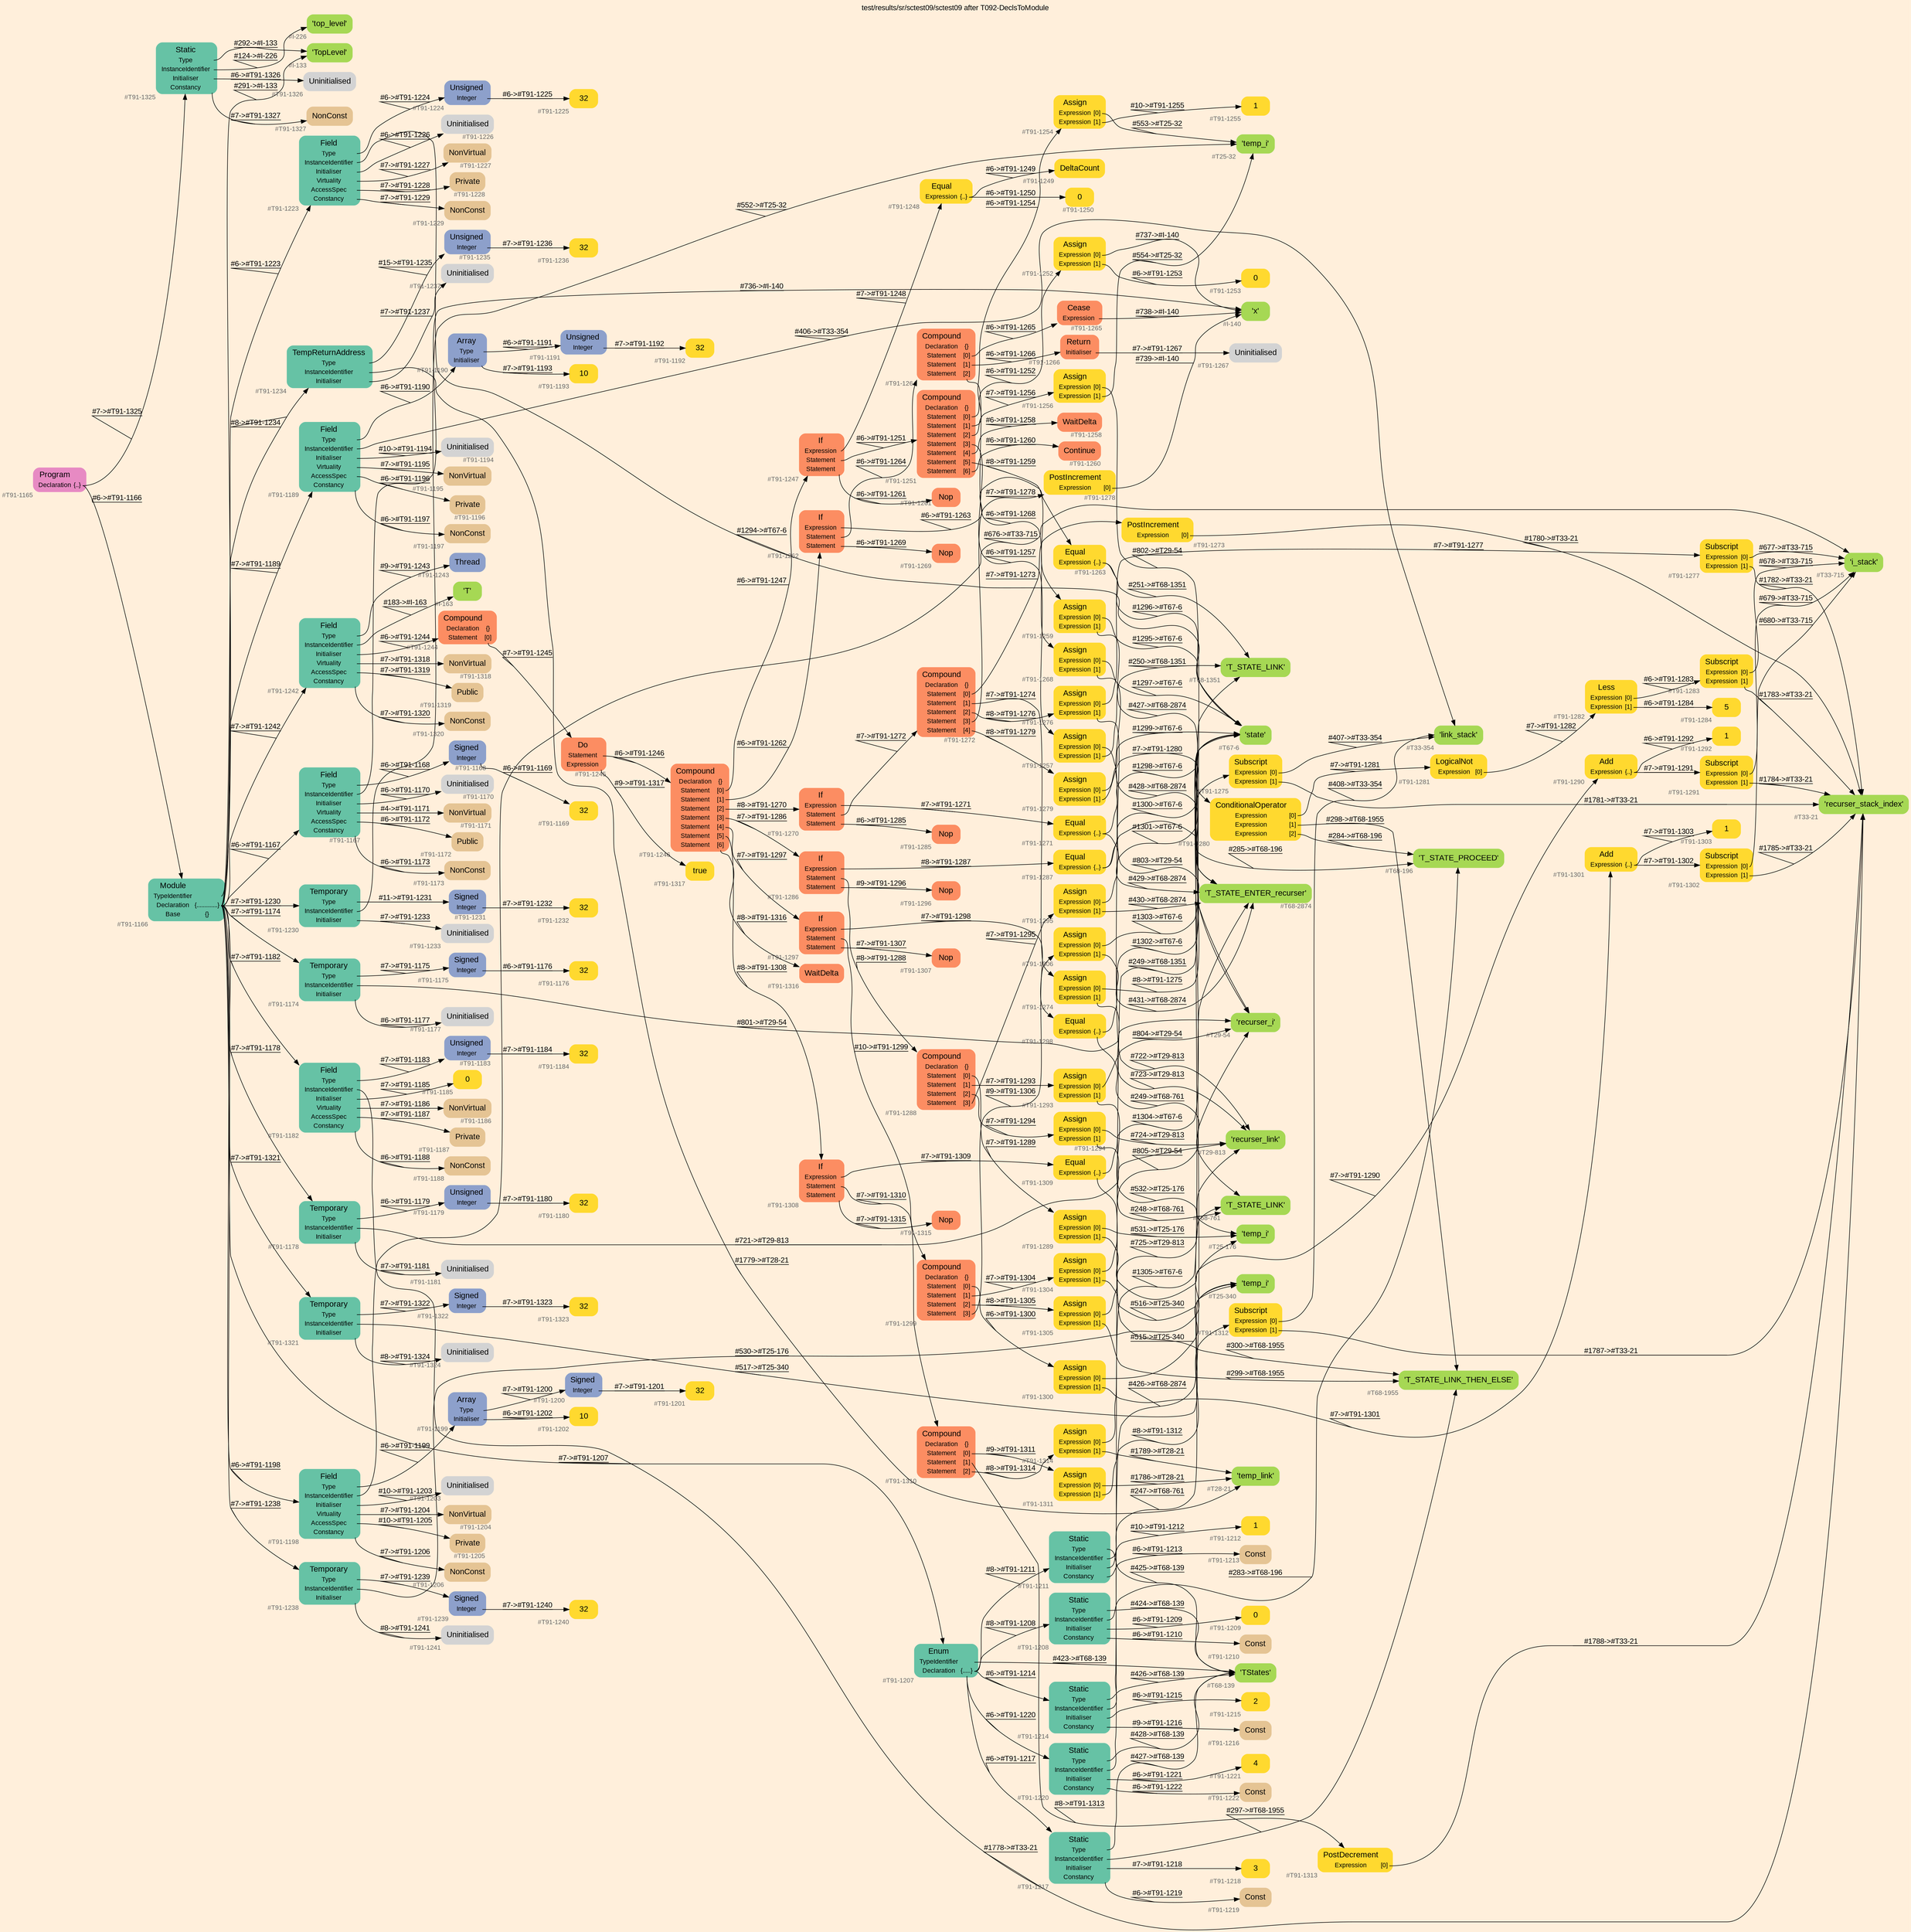 digraph "test/results/sr/sctest09/sctest09 after T092-DeclsToModule" {
label = "test/results/sr/sctest09/sctest09 after T092-DeclsToModule"
labelloc = t
graph [
    rankdir = "LR"
    ranksep = 0.3
    bgcolor = antiquewhite1
    color = black
    fontcolor = black
    fontname = "Arial"
];
node [
    fontname = "Arial"
];
edge [
    fontname = "Arial"
];

// -------------------- node figure --------------------
// -------- block #T91-1165 ----------
"#T91-1165" [
    fillcolor = "/set28/4"
    xlabel = "#T91-1165"
    fontsize = "12"
    fontcolor = grey40
    shape = "plaintext"
    label = <<TABLE BORDER="0" CELLBORDER="0" CELLSPACING="0">
     <TR><TD><FONT COLOR="black" POINT-SIZE="15">Program</FONT></TD></TR>
     <TR><TD><FONT COLOR="black" POINT-SIZE="12">Declaration</FONT></TD><TD PORT="port0"><FONT COLOR="black" POINT-SIZE="12">{..}</FONT></TD></TR>
    </TABLE>>
    style = "rounded,filled"
];

// -------- block #T91-1166 ----------
"#T91-1166" [
    fillcolor = "/set28/1"
    xlabel = "#T91-1166"
    fontsize = "12"
    fontcolor = grey40
    shape = "plaintext"
    label = <<TABLE BORDER="0" CELLBORDER="0" CELLSPACING="0">
     <TR><TD><FONT COLOR="black" POINT-SIZE="15">Module</FONT></TD></TR>
     <TR><TD><FONT COLOR="black" POINT-SIZE="12">TypeIdentifier</FONT></TD><TD PORT="port0"></TD></TR>
     <TR><TD><FONT COLOR="black" POINT-SIZE="12">Declaration</FONT></TD><TD PORT="port1"><FONT COLOR="black" POINT-SIZE="12">{.............}</FONT></TD></TR>
     <TR><TD><FONT COLOR="black" POINT-SIZE="12">Base</FONT></TD><TD PORT="port2"><FONT COLOR="black" POINT-SIZE="12">{}</FONT></TD></TR>
    </TABLE>>
    style = "rounded,filled"
];

// -------- block #I-133 ----------
"#I-133" [
    fillcolor = "/set28/5"
    xlabel = "#I-133"
    fontsize = "12"
    fontcolor = grey40
    shape = "plaintext"
    label = <<TABLE BORDER="0" CELLBORDER="0" CELLSPACING="0">
     <TR><TD><FONT COLOR="black" POINT-SIZE="15">'TopLevel'</FONT></TD></TR>
    </TABLE>>
    style = "rounded,filled"
];

// -------- block #T91-1167 ----------
"#T91-1167" [
    fillcolor = "/set28/1"
    xlabel = "#T91-1167"
    fontsize = "12"
    fontcolor = grey40
    shape = "plaintext"
    label = <<TABLE BORDER="0" CELLBORDER="0" CELLSPACING="0">
     <TR><TD><FONT COLOR="black" POINT-SIZE="15">Field</FONT></TD></TR>
     <TR><TD><FONT COLOR="black" POINT-SIZE="12">Type</FONT></TD><TD PORT="port0"></TD></TR>
     <TR><TD><FONT COLOR="black" POINT-SIZE="12">InstanceIdentifier</FONT></TD><TD PORT="port1"></TD></TR>
     <TR><TD><FONT COLOR="black" POINT-SIZE="12">Initialiser</FONT></TD><TD PORT="port2"></TD></TR>
     <TR><TD><FONT COLOR="black" POINT-SIZE="12">Virtuality</FONT></TD><TD PORT="port3"></TD></TR>
     <TR><TD><FONT COLOR="black" POINT-SIZE="12">AccessSpec</FONT></TD><TD PORT="port4"></TD></TR>
     <TR><TD><FONT COLOR="black" POINT-SIZE="12">Constancy</FONT></TD><TD PORT="port5"></TD></TR>
    </TABLE>>
    style = "rounded,filled"
];

// -------- block #T91-1168 ----------
"#T91-1168" [
    fillcolor = "/set28/3"
    xlabel = "#T91-1168"
    fontsize = "12"
    fontcolor = grey40
    shape = "plaintext"
    label = <<TABLE BORDER="0" CELLBORDER="0" CELLSPACING="0">
     <TR><TD><FONT COLOR="black" POINT-SIZE="15">Signed</FONT></TD></TR>
     <TR><TD><FONT COLOR="black" POINT-SIZE="12">Integer</FONT></TD><TD PORT="port0"></TD></TR>
    </TABLE>>
    style = "rounded,filled"
];

// -------- block #T91-1169 ----------
"#T91-1169" [
    fillcolor = "/set28/6"
    xlabel = "#T91-1169"
    fontsize = "12"
    fontcolor = grey40
    shape = "plaintext"
    label = <<TABLE BORDER="0" CELLBORDER="0" CELLSPACING="0">
     <TR><TD><FONT COLOR="black" POINT-SIZE="15">32</FONT></TD></TR>
    </TABLE>>
    style = "rounded,filled"
];

// -------- block #I-140 ----------
"#I-140" [
    fillcolor = "/set28/5"
    xlabel = "#I-140"
    fontsize = "12"
    fontcolor = grey40
    shape = "plaintext"
    label = <<TABLE BORDER="0" CELLBORDER="0" CELLSPACING="0">
     <TR><TD><FONT COLOR="black" POINT-SIZE="15">'x'</FONT></TD></TR>
    </TABLE>>
    style = "rounded,filled"
];

// -------- block #T91-1170 ----------
"#T91-1170" [
    xlabel = "#T91-1170"
    fontsize = "12"
    fontcolor = grey40
    shape = "plaintext"
    label = <<TABLE BORDER="0" CELLBORDER="0" CELLSPACING="0">
     <TR><TD><FONT COLOR="black" POINT-SIZE="15">Uninitialised</FONT></TD></TR>
    </TABLE>>
    style = "rounded,filled"
];

// -------- block #T91-1171 ----------
"#T91-1171" [
    fillcolor = "/set28/7"
    xlabel = "#T91-1171"
    fontsize = "12"
    fontcolor = grey40
    shape = "plaintext"
    label = <<TABLE BORDER="0" CELLBORDER="0" CELLSPACING="0">
     <TR><TD><FONT COLOR="black" POINT-SIZE="15">NonVirtual</FONT></TD></TR>
    </TABLE>>
    style = "rounded,filled"
];

// -------- block #T91-1172 ----------
"#T91-1172" [
    fillcolor = "/set28/7"
    xlabel = "#T91-1172"
    fontsize = "12"
    fontcolor = grey40
    shape = "plaintext"
    label = <<TABLE BORDER="0" CELLBORDER="0" CELLSPACING="0">
     <TR><TD><FONT COLOR="black" POINT-SIZE="15">Public</FONT></TD></TR>
    </TABLE>>
    style = "rounded,filled"
];

// -------- block #T91-1173 ----------
"#T91-1173" [
    fillcolor = "/set28/7"
    xlabel = "#T91-1173"
    fontsize = "12"
    fontcolor = grey40
    shape = "plaintext"
    label = <<TABLE BORDER="0" CELLBORDER="0" CELLSPACING="0">
     <TR><TD><FONT COLOR="black" POINT-SIZE="15">NonConst</FONT></TD></TR>
    </TABLE>>
    style = "rounded,filled"
];

// -------- block #T91-1174 ----------
"#T91-1174" [
    fillcolor = "/set28/1"
    xlabel = "#T91-1174"
    fontsize = "12"
    fontcolor = grey40
    shape = "plaintext"
    label = <<TABLE BORDER="0" CELLBORDER="0" CELLSPACING="0">
     <TR><TD><FONT COLOR="black" POINT-SIZE="15">Temporary</FONT></TD></TR>
     <TR><TD><FONT COLOR="black" POINT-SIZE="12">Type</FONT></TD><TD PORT="port0"></TD></TR>
     <TR><TD><FONT COLOR="black" POINT-SIZE="12">InstanceIdentifier</FONT></TD><TD PORT="port1"></TD></TR>
     <TR><TD><FONT COLOR="black" POINT-SIZE="12">Initialiser</FONT></TD><TD PORT="port2"></TD></TR>
    </TABLE>>
    style = "rounded,filled"
];

// -------- block #T91-1175 ----------
"#T91-1175" [
    fillcolor = "/set28/3"
    xlabel = "#T91-1175"
    fontsize = "12"
    fontcolor = grey40
    shape = "plaintext"
    label = <<TABLE BORDER="0" CELLBORDER="0" CELLSPACING="0">
     <TR><TD><FONT COLOR="black" POINT-SIZE="15">Signed</FONT></TD></TR>
     <TR><TD><FONT COLOR="black" POINT-SIZE="12">Integer</FONT></TD><TD PORT="port0"></TD></TR>
    </TABLE>>
    style = "rounded,filled"
];

// -------- block #T91-1176 ----------
"#T91-1176" [
    fillcolor = "/set28/6"
    xlabel = "#T91-1176"
    fontsize = "12"
    fontcolor = grey40
    shape = "plaintext"
    label = <<TABLE BORDER="0" CELLBORDER="0" CELLSPACING="0">
     <TR><TD><FONT COLOR="black" POINT-SIZE="15">32</FONT></TD></TR>
    </TABLE>>
    style = "rounded,filled"
];

// -------- block #T29-54 ----------
"#T29-54" [
    fillcolor = "/set28/5"
    xlabel = "#T29-54"
    fontsize = "12"
    fontcolor = grey40
    shape = "plaintext"
    label = <<TABLE BORDER="0" CELLBORDER="0" CELLSPACING="0">
     <TR><TD><FONT COLOR="black" POINT-SIZE="15">'recurser_i'</FONT></TD></TR>
    </TABLE>>
    style = "rounded,filled"
];

// -------- block #T91-1177 ----------
"#T91-1177" [
    xlabel = "#T91-1177"
    fontsize = "12"
    fontcolor = grey40
    shape = "plaintext"
    label = <<TABLE BORDER="0" CELLBORDER="0" CELLSPACING="0">
     <TR><TD><FONT COLOR="black" POINT-SIZE="15">Uninitialised</FONT></TD></TR>
    </TABLE>>
    style = "rounded,filled"
];

// -------- block #T91-1178 ----------
"#T91-1178" [
    fillcolor = "/set28/1"
    xlabel = "#T91-1178"
    fontsize = "12"
    fontcolor = grey40
    shape = "plaintext"
    label = <<TABLE BORDER="0" CELLBORDER="0" CELLSPACING="0">
     <TR><TD><FONT COLOR="black" POINT-SIZE="15">Temporary</FONT></TD></TR>
     <TR><TD><FONT COLOR="black" POINT-SIZE="12">Type</FONT></TD><TD PORT="port0"></TD></TR>
     <TR><TD><FONT COLOR="black" POINT-SIZE="12">InstanceIdentifier</FONT></TD><TD PORT="port1"></TD></TR>
     <TR><TD><FONT COLOR="black" POINT-SIZE="12">Initialiser</FONT></TD><TD PORT="port2"></TD></TR>
    </TABLE>>
    style = "rounded,filled"
];

// -------- block #T91-1179 ----------
"#T91-1179" [
    fillcolor = "/set28/3"
    xlabel = "#T91-1179"
    fontsize = "12"
    fontcolor = grey40
    shape = "plaintext"
    label = <<TABLE BORDER="0" CELLBORDER="0" CELLSPACING="0">
     <TR><TD><FONT COLOR="black" POINT-SIZE="15">Unsigned</FONT></TD></TR>
     <TR><TD><FONT COLOR="black" POINT-SIZE="12">Integer</FONT></TD><TD PORT="port0"></TD></TR>
    </TABLE>>
    style = "rounded,filled"
];

// -------- block #T91-1180 ----------
"#T91-1180" [
    fillcolor = "/set28/6"
    xlabel = "#T91-1180"
    fontsize = "12"
    fontcolor = grey40
    shape = "plaintext"
    label = <<TABLE BORDER="0" CELLBORDER="0" CELLSPACING="0">
     <TR><TD><FONT COLOR="black" POINT-SIZE="15">32</FONT></TD></TR>
    </TABLE>>
    style = "rounded,filled"
];

// -------- block #T29-813 ----------
"#T29-813" [
    fillcolor = "/set28/5"
    xlabel = "#T29-813"
    fontsize = "12"
    fontcolor = grey40
    shape = "plaintext"
    label = <<TABLE BORDER="0" CELLBORDER="0" CELLSPACING="0">
     <TR><TD><FONT COLOR="black" POINT-SIZE="15">'recurser_link'</FONT></TD></TR>
    </TABLE>>
    style = "rounded,filled"
];

// -------- block #T91-1181 ----------
"#T91-1181" [
    xlabel = "#T91-1181"
    fontsize = "12"
    fontcolor = grey40
    shape = "plaintext"
    label = <<TABLE BORDER="0" CELLBORDER="0" CELLSPACING="0">
     <TR><TD><FONT COLOR="black" POINT-SIZE="15">Uninitialised</FONT></TD></TR>
    </TABLE>>
    style = "rounded,filled"
];

// -------- block #T91-1182 ----------
"#T91-1182" [
    fillcolor = "/set28/1"
    xlabel = "#T91-1182"
    fontsize = "12"
    fontcolor = grey40
    shape = "plaintext"
    label = <<TABLE BORDER="0" CELLBORDER="0" CELLSPACING="0">
     <TR><TD><FONT COLOR="black" POINT-SIZE="15">Field</FONT></TD></TR>
     <TR><TD><FONT COLOR="black" POINT-SIZE="12">Type</FONT></TD><TD PORT="port0"></TD></TR>
     <TR><TD><FONT COLOR="black" POINT-SIZE="12">InstanceIdentifier</FONT></TD><TD PORT="port1"></TD></TR>
     <TR><TD><FONT COLOR="black" POINT-SIZE="12">Initialiser</FONT></TD><TD PORT="port2"></TD></TR>
     <TR><TD><FONT COLOR="black" POINT-SIZE="12">Virtuality</FONT></TD><TD PORT="port3"></TD></TR>
     <TR><TD><FONT COLOR="black" POINT-SIZE="12">AccessSpec</FONT></TD><TD PORT="port4"></TD></TR>
     <TR><TD><FONT COLOR="black" POINT-SIZE="12">Constancy</FONT></TD><TD PORT="port5"></TD></TR>
    </TABLE>>
    style = "rounded,filled"
];

// -------- block #T91-1183 ----------
"#T91-1183" [
    fillcolor = "/set28/3"
    xlabel = "#T91-1183"
    fontsize = "12"
    fontcolor = grey40
    shape = "plaintext"
    label = <<TABLE BORDER="0" CELLBORDER="0" CELLSPACING="0">
     <TR><TD><FONT COLOR="black" POINT-SIZE="15">Unsigned</FONT></TD></TR>
     <TR><TD><FONT COLOR="black" POINT-SIZE="12">Integer</FONT></TD><TD PORT="port0"></TD></TR>
    </TABLE>>
    style = "rounded,filled"
];

// -------- block #T91-1184 ----------
"#T91-1184" [
    fillcolor = "/set28/6"
    xlabel = "#T91-1184"
    fontsize = "12"
    fontcolor = grey40
    shape = "plaintext"
    label = <<TABLE BORDER="0" CELLBORDER="0" CELLSPACING="0">
     <TR><TD><FONT COLOR="black" POINT-SIZE="15">32</FONT></TD></TR>
    </TABLE>>
    style = "rounded,filled"
];

// -------- block #T33-21 ----------
"#T33-21" [
    fillcolor = "/set28/5"
    xlabel = "#T33-21"
    fontsize = "12"
    fontcolor = grey40
    shape = "plaintext"
    label = <<TABLE BORDER="0" CELLBORDER="0" CELLSPACING="0">
     <TR><TD><FONT COLOR="black" POINT-SIZE="15">'recurser_stack_index'</FONT></TD></TR>
    </TABLE>>
    style = "rounded,filled"
];

// -------- block #T91-1185 ----------
"#T91-1185" [
    fillcolor = "/set28/6"
    xlabel = "#T91-1185"
    fontsize = "12"
    fontcolor = grey40
    shape = "plaintext"
    label = <<TABLE BORDER="0" CELLBORDER="0" CELLSPACING="0">
     <TR><TD><FONT COLOR="black" POINT-SIZE="15">0</FONT></TD></TR>
    </TABLE>>
    style = "rounded,filled"
];

// -------- block #T91-1186 ----------
"#T91-1186" [
    fillcolor = "/set28/7"
    xlabel = "#T91-1186"
    fontsize = "12"
    fontcolor = grey40
    shape = "plaintext"
    label = <<TABLE BORDER="0" CELLBORDER="0" CELLSPACING="0">
     <TR><TD><FONT COLOR="black" POINT-SIZE="15">NonVirtual</FONT></TD></TR>
    </TABLE>>
    style = "rounded,filled"
];

// -------- block #T91-1187 ----------
"#T91-1187" [
    fillcolor = "/set28/7"
    xlabel = "#T91-1187"
    fontsize = "12"
    fontcolor = grey40
    shape = "plaintext"
    label = <<TABLE BORDER="0" CELLBORDER="0" CELLSPACING="0">
     <TR><TD><FONT COLOR="black" POINT-SIZE="15">Private</FONT></TD></TR>
    </TABLE>>
    style = "rounded,filled"
];

// -------- block #T91-1188 ----------
"#T91-1188" [
    fillcolor = "/set28/7"
    xlabel = "#T91-1188"
    fontsize = "12"
    fontcolor = grey40
    shape = "plaintext"
    label = <<TABLE BORDER="0" CELLBORDER="0" CELLSPACING="0">
     <TR><TD><FONT COLOR="black" POINT-SIZE="15">NonConst</FONT></TD></TR>
    </TABLE>>
    style = "rounded,filled"
];

// -------- block #T91-1189 ----------
"#T91-1189" [
    fillcolor = "/set28/1"
    xlabel = "#T91-1189"
    fontsize = "12"
    fontcolor = grey40
    shape = "plaintext"
    label = <<TABLE BORDER="0" CELLBORDER="0" CELLSPACING="0">
     <TR><TD><FONT COLOR="black" POINT-SIZE="15">Field</FONT></TD></TR>
     <TR><TD><FONT COLOR="black" POINT-SIZE="12">Type</FONT></TD><TD PORT="port0"></TD></TR>
     <TR><TD><FONT COLOR="black" POINT-SIZE="12">InstanceIdentifier</FONT></TD><TD PORT="port1"></TD></TR>
     <TR><TD><FONT COLOR="black" POINT-SIZE="12">Initialiser</FONT></TD><TD PORT="port2"></TD></TR>
     <TR><TD><FONT COLOR="black" POINT-SIZE="12">Virtuality</FONT></TD><TD PORT="port3"></TD></TR>
     <TR><TD><FONT COLOR="black" POINT-SIZE="12">AccessSpec</FONT></TD><TD PORT="port4"></TD></TR>
     <TR><TD><FONT COLOR="black" POINT-SIZE="12">Constancy</FONT></TD><TD PORT="port5"></TD></TR>
    </TABLE>>
    style = "rounded,filled"
];

// -------- block #T91-1190 ----------
"#T91-1190" [
    fillcolor = "/set28/3"
    xlabel = "#T91-1190"
    fontsize = "12"
    fontcolor = grey40
    shape = "plaintext"
    label = <<TABLE BORDER="0" CELLBORDER="0" CELLSPACING="0">
     <TR><TD><FONT COLOR="black" POINT-SIZE="15">Array</FONT></TD></TR>
     <TR><TD><FONT COLOR="black" POINT-SIZE="12">Type</FONT></TD><TD PORT="port0"></TD></TR>
     <TR><TD><FONT COLOR="black" POINT-SIZE="12">Initialiser</FONT></TD><TD PORT="port1"></TD></TR>
    </TABLE>>
    style = "rounded,filled"
];

// -------- block #T91-1191 ----------
"#T91-1191" [
    fillcolor = "/set28/3"
    xlabel = "#T91-1191"
    fontsize = "12"
    fontcolor = grey40
    shape = "plaintext"
    label = <<TABLE BORDER="0" CELLBORDER="0" CELLSPACING="0">
     <TR><TD><FONT COLOR="black" POINT-SIZE="15">Unsigned</FONT></TD></TR>
     <TR><TD><FONT COLOR="black" POINT-SIZE="12">Integer</FONT></TD><TD PORT="port0"></TD></TR>
    </TABLE>>
    style = "rounded,filled"
];

// -------- block #T91-1192 ----------
"#T91-1192" [
    fillcolor = "/set28/6"
    xlabel = "#T91-1192"
    fontsize = "12"
    fontcolor = grey40
    shape = "plaintext"
    label = <<TABLE BORDER="0" CELLBORDER="0" CELLSPACING="0">
     <TR><TD><FONT COLOR="black" POINT-SIZE="15">32</FONT></TD></TR>
    </TABLE>>
    style = "rounded,filled"
];

// -------- block #T91-1193 ----------
"#T91-1193" [
    fillcolor = "/set28/6"
    xlabel = "#T91-1193"
    fontsize = "12"
    fontcolor = grey40
    shape = "plaintext"
    label = <<TABLE BORDER="0" CELLBORDER="0" CELLSPACING="0">
     <TR><TD><FONT COLOR="black" POINT-SIZE="15">10</FONT></TD></TR>
    </TABLE>>
    style = "rounded,filled"
];

// -------- block #T33-354 ----------
"#T33-354" [
    fillcolor = "/set28/5"
    xlabel = "#T33-354"
    fontsize = "12"
    fontcolor = grey40
    shape = "plaintext"
    label = <<TABLE BORDER="0" CELLBORDER="0" CELLSPACING="0">
     <TR><TD><FONT COLOR="black" POINT-SIZE="15">'link_stack'</FONT></TD></TR>
    </TABLE>>
    style = "rounded,filled"
];

// -------- block #T91-1194 ----------
"#T91-1194" [
    xlabel = "#T91-1194"
    fontsize = "12"
    fontcolor = grey40
    shape = "plaintext"
    label = <<TABLE BORDER="0" CELLBORDER="0" CELLSPACING="0">
     <TR><TD><FONT COLOR="black" POINT-SIZE="15">Uninitialised</FONT></TD></TR>
    </TABLE>>
    style = "rounded,filled"
];

// -------- block #T91-1195 ----------
"#T91-1195" [
    fillcolor = "/set28/7"
    xlabel = "#T91-1195"
    fontsize = "12"
    fontcolor = grey40
    shape = "plaintext"
    label = <<TABLE BORDER="0" CELLBORDER="0" CELLSPACING="0">
     <TR><TD><FONT COLOR="black" POINT-SIZE="15">NonVirtual</FONT></TD></TR>
    </TABLE>>
    style = "rounded,filled"
];

// -------- block #T91-1196 ----------
"#T91-1196" [
    fillcolor = "/set28/7"
    xlabel = "#T91-1196"
    fontsize = "12"
    fontcolor = grey40
    shape = "plaintext"
    label = <<TABLE BORDER="0" CELLBORDER="0" CELLSPACING="0">
     <TR><TD><FONT COLOR="black" POINT-SIZE="15">Private</FONT></TD></TR>
    </TABLE>>
    style = "rounded,filled"
];

// -------- block #T91-1197 ----------
"#T91-1197" [
    fillcolor = "/set28/7"
    xlabel = "#T91-1197"
    fontsize = "12"
    fontcolor = grey40
    shape = "plaintext"
    label = <<TABLE BORDER="0" CELLBORDER="0" CELLSPACING="0">
     <TR><TD><FONT COLOR="black" POINT-SIZE="15">NonConst</FONT></TD></TR>
    </TABLE>>
    style = "rounded,filled"
];

// -------- block #T91-1198 ----------
"#T91-1198" [
    fillcolor = "/set28/1"
    xlabel = "#T91-1198"
    fontsize = "12"
    fontcolor = grey40
    shape = "plaintext"
    label = <<TABLE BORDER="0" CELLBORDER="0" CELLSPACING="0">
     <TR><TD><FONT COLOR="black" POINT-SIZE="15">Field</FONT></TD></TR>
     <TR><TD><FONT COLOR="black" POINT-SIZE="12">Type</FONT></TD><TD PORT="port0"></TD></TR>
     <TR><TD><FONT COLOR="black" POINT-SIZE="12">InstanceIdentifier</FONT></TD><TD PORT="port1"></TD></TR>
     <TR><TD><FONT COLOR="black" POINT-SIZE="12">Initialiser</FONT></TD><TD PORT="port2"></TD></TR>
     <TR><TD><FONT COLOR="black" POINT-SIZE="12">Virtuality</FONT></TD><TD PORT="port3"></TD></TR>
     <TR><TD><FONT COLOR="black" POINT-SIZE="12">AccessSpec</FONT></TD><TD PORT="port4"></TD></TR>
     <TR><TD><FONT COLOR="black" POINT-SIZE="12">Constancy</FONT></TD><TD PORT="port5"></TD></TR>
    </TABLE>>
    style = "rounded,filled"
];

// -------- block #T91-1199 ----------
"#T91-1199" [
    fillcolor = "/set28/3"
    xlabel = "#T91-1199"
    fontsize = "12"
    fontcolor = grey40
    shape = "plaintext"
    label = <<TABLE BORDER="0" CELLBORDER="0" CELLSPACING="0">
     <TR><TD><FONT COLOR="black" POINT-SIZE="15">Array</FONT></TD></TR>
     <TR><TD><FONT COLOR="black" POINT-SIZE="12">Type</FONT></TD><TD PORT="port0"></TD></TR>
     <TR><TD><FONT COLOR="black" POINT-SIZE="12">Initialiser</FONT></TD><TD PORT="port1"></TD></TR>
    </TABLE>>
    style = "rounded,filled"
];

// -------- block #T91-1200 ----------
"#T91-1200" [
    fillcolor = "/set28/3"
    xlabel = "#T91-1200"
    fontsize = "12"
    fontcolor = grey40
    shape = "plaintext"
    label = <<TABLE BORDER="0" CELLBORDER="0" CELLSPACING="0">
     <TR><TD><FONT COLOR="black" POINT-SIZE="15">Signed</FONT></TD></TR>
     <TR><TD><FONT COLOR="black" POINT-SIZE="12">Integer</FONT></TD><TD PORT="port0"></TD></TR>
    </TABLE>>
    style = "rounded,filled"
];

// -------- block #T91-1201 ----------
"#T91-1201" [
    fillcolor = "/set28/6"
    xlabel = "#T91-1201"
    fontsize = "12"
    fontcolor = grey40
    shape = "plaintext"
    label = <<TABLE BORDER="0" CELLBORDER="0" CELLSPACING="0">
     <TR><TD><FONT COLOR="black" POINT-SIZE="15">32</FONT></TD></TR>
    </TABLE>>
    style = "rounded,filled"
];

// -------- block #T91-1202 ----------
"#T91-1202" [
    fillcolor = "/set28/6"
    xlabel = "#T91-1202"
    fontsize = "12"
    fontcolor = grey40
    shape = "plaintext"
    label = <<TABLE BORDER="0" CELLBORDER="0" CELLSPACING="0">
     <TR><TD><FONT COLOR="black" POINT-SIZE="15">10</FONT></TD></TR>
    </TABLE>>
    style = "rounded,filled"
];

// -------- block #T33-715 ----------
"#T33-715" [
    fillcolor = "/set28/5"
    xlabel = "#T33-715"
    fontsize = "12"
    fontcolor = grey40
    shape = "plaintext"
    label = <<TABLE BORDER="0" CELLBORDER="0" CELLSPACING="0">
     <TR><TD><FONT COLOR="black" POINT-SIZE="15">'i_stack'</FONT></TD></TR>
    </TABLE>>
    style = "rounded,filled"
];

// -------- block #T91-1203 ----------
"#T91-1203" [
    xlabel = "#T91-1203"
    fontsize = "12"
    fontcolor = grey40
    shape = "plaintext"
    label = <<TABLE BORDER="0" CELLBORDER="0" CELLSPACING="0">
     <TR><TD><FONT COLOR="black" POINT-SIZE="15">Uninitialised</FONT></TD></TR>
    </TABLE>>
    style = "rounded,filled"
];

// -------- block #T91-1204 ----------
"#T91-1204" [
    fillcolor = "/set28/7"
    xlabel = "#T91-1204"
    fontsize = "12"
    fontcolor = grey40
    shape = "plaintext"
    label = <<TABLE BORDER="0" CELLBORDER="0" CELLSPACING="0">
     <TR><TD><FONT COLOR="black" POINT-SIZE="15">NonVirtual</FONT></TD></TR>
    </TABLE>>
    style = "rounded,filled"
];

// -------- block #T91-1205 ----------
"#T91-1205" [
    fillcolor = "/set28/7"
    xlabel = "#T91-1205"
    fontsize = "12"
    fontcolor = grey40
    shape = "plaintext"
    label = <<TABLE BORDER="0" CELLBORDER="0" CELLSPACING="0">
     <TR><TD><FONT COLOR="black" POINT-SIZE="15">Private</FONT></TD></TR>
    </TABLE>>
    style = "rounded,filled"
];

// -------- block #T91-1206 ----------
"#T91-1206" [
    fillcolor = "/set28/7"
    xlabel = "#T91-1206"
    fontsize = "12"
    fontcolor = grey40
    shape = "plaintext"
    label = <<TABLE BORDER="0" CELLBORDER="0" CELLSPACING="0">
     <TR><TD><FONT COLOR="black" POINT-SIZE="15">NonConst</FONT></TD></TR>
    </TABLE>>
    style = "rounded,filled"
];

// -------- block #T91-1207 ----------
"#T91-1207" [
    fillcolor = "/set28/1"
    xlabel = "#T91-1207"
    fontsize = "12"
    fontcolor = grey40
    shape = "plaintext"
    label = <<TABLE BORDER="0" CELLBORDER="0" CELLSPACING="0">
     <TR><TD><FONT COLOR="black" POINT-SIZE="15">Enum</FONT></TD></TR>
     <TR><TD><FONT COLOR="black" POINT-SIZE="12">TypeIdentifier</FONT></TD><TD PORT="port0"></TD></TR>
     <TR><TD><FONT COLOR="black" POINT-SIZE="12">Declaration</FONT></TD><TD PORT="port1"><FONT COLOR="black" POINT-SIZE="12">{.....}</FONT></TD></TR>
    </TABLE>>
    style = "rounded,filled"
];

// -------- block #T68-139 ----------
"#T68-139" [
    fillcolor = "/set28/5"
    xlabel = "#T68-139"
    fontsize = "12"
    fontcolor = grey40
    shape = "plaintext"
    label = <<TABLE BORDER="0" CELLBORDER="0" CELLSPACING="0">
     <TR><TD><FONT COLOR="black" POINT-SIZE="15">'TStates'</FONT></TD></TR>
    </TABLE>>
    style = "rounded,filled"
];

// -------- block #T91-1208 ----------
"#T91-1208" [
    fillcolor = "/set28/1"
    xlabel = "#T91-1208"
    fontsize = "12"
    fontcolor = grey40
    shape = "plaintext"
    label = <<TABLE BORDER="0" CELLBORDER="0" CELLSPACING="0">
     <TR><TD><FONT COLOR="black" POINT-SIZE="15">Static</FONT></TD></TR>
     <TR><TD><FONT COLOR="black" POINT-SIZE="12">Type</FONT></TD><TD PORT="port0"></TD></TR>
     <TR><TD><FONT COLOR="black" POINT-SIZE="12">InstanceIdentifier</FONT></TD><TD PORT="port1"></TD></TR>
     <TR><TD><FONT COLOR="black" POINT-SIZE="12">Initialiser</FONT></TD><TD PORT="port2"></TD></TR>
     <TR><TD><FONT COLOR="black" POINT-SIZE="12">Constancy</FONT></TD><TD PORT="port3"></TD></TR>
    </TABLE>>
    style = "rounded,filled"
];

// -------- block #T68-196 ----------
"#T68-196" [
    fillcolor = "/set28/5"
    xlabel = "#T68-196"
    fontsize = "12"
    fontcolor = grey40
    shape = "plaintext"
    label = <<TABLE BORDER="0" CELLBORDER="0" CELLSPACING="0">
     <TR><TD><FONT COLOR="black" POINT-SIZE="15">'T_STATE_PROCEED'</FONT></TD></TR>
    </TABLE>>
    style = "rounded,filled"
];

// -------- block #T91-1209 ----------
"#T91-1209" [
    fillcolor = "/set28/6"
    xlabel = "#T91-1209"
    fontsize = "12"
    fontcolor = grey40
    shape = "plaintext"
    label = <<TABLE BORDER="0" CELLBORDER="0" CELLSPACING="0">
     <TR><TD><FONT COLOR="black" POINT-SIZE="15">0</FONT></TD></TR>
    </TABLE>>
    style = "rounded,filled"
];

// -------- block #T91-1210 ----------
"#T91-1210" [
    fillcolor = "/set28/7"
    xlabel = "#T91-1210"
    fontsize = "12"
    fontcolor = grey40
    shape = "plaintext"
    label = <<TABLE BORDER="0" CELLBORDER="0" CELLSPACING="0">
     <TR><TD><FONT COLOR="black" POINT-SIZE="15">Const</FONT></TD></TR>
    </TABLE>>
    style = "rounded,filled"
];

// -------- block #T91-1211 ----------
"#T91-1211" [
    fillcolor = "/set28/1"
    xlabel = "#T91-1211"
    fontsize = "12"
    fontcolor = grey40
    shape = "plaintext"
    label = <<TABLE BORDER="0" CELLBORDER="0" CELLSPACING="0">
     <TR><TD><FONT COLOR="black" POINT-SIZE="15">Static</FONT></TD></TR>
     <TR><TD><FONT COLOR="black" POINT-SIZE="12">Type</FONT></TD><TD PORT="port0"></TD></TR>
     <TR><TD><FONT COLOR="black" POINT-SIZE="12">InstanceIdentifier</FONT></TD><TD PORT="port1"></TD></TR>
     <TR><TD><FONT COLOR="black" POINT-SIZE="12">Initialiser</FONT></TD><TD PORT="port2"></TD></TR>
     <TR><TD><FONT COLOR="black" POINT-SIZE="12">Constancy</FONT></TD><TD PORT="port3"></TD></TR>
    </TABLE>>
    style = "rounded,filled"
];

// -------- block #T68-761 ----------
"#T68-761" [
    fillcolor = "/set28/5"
    xlabel = "#T68-761"
    fontsize = "12"
    fontcolor = grey40
    shape = "plaintext"
    label = <<TABLE BORDER="0" CELLBORDER="0" CELLSPACING="0">
     <TR><TD><FONT COLOR="black" POINT-SIZE="15">'T_STATE_LINK'</FONT></TD></TR>
    </TABLE>>
    style = "rounded,filled"
];

// -------- block #T91-1212 ----------
"#T91-1212" [
    fillcolor = "/set28/6"
    xlabel = "#T91-1212"
    fontsize = "12"
    fontcolor = grey40
    shape = "plaintext"
    label = <<TABLE BORDER="0" CELLBORDER="0" CELLSPACING="0">
     <TR><TD><FONT COLOR="black" POINT-SIZE="15">1</FONT></TD></TR>
    </TABLE>>
    style = "rounded,filled"
];

// -------- block #T91-1213 ----------
"#T91-1213" [
    fillcolor = "/set28/7"
    xlabel = "#T91-1213"
    fontsize = "12"
    fontcolor = grey40
    shape = "plaintext"
    label = <<TABLE BORDER="0" CELLBORDER="0" CELLSPACING="0">
     <TR><TD><FONT COLOR="black" POINT-SIZE="15">Const</FONT></TD></TR>
    </TABLE>>
    style = "rounded,filled"
];

// -------- block #T91-1214 ----------
"#T91-1214" [
    fillcolor = "/set28/1"
    xlabel = "#T91-1214"
    fontsize = "12"
    fontcolor = grey40
    shape = "plaintext"
    label = <<TABLE BORDER="0" CELLBORDER="0" CELLSPACING="0">
     <TR><TD><FONT COLOR="black" POINT-SIZE="15">Static</FONT></TD></TR>
     <TR><TD><FONT COLOR="black" POINT-SIZE="12">Type</FONT></TD><TD PORT="port0"></TD></TR>
     <TR><TD><FONT COLOR="black" POINT-SIZE="12">InstanceIdentifier</FONT></TD><TD PORT="port1"></TD></TR>
     <TR><TD><FONT COLOR="black" POINT-SIZE="12">Initialiser</FONT></TD><TD PORT="port2"></TD></TR>
     <TR><TD><FONT COLOR="black" POINT-SIZE="12">Constancy</FONT></TD><TD PORT="port3"></TD></TR>
    </TABLE>>
    style = "rounded,filled"
];

// -------- block #T68-1351 ----------
"#T68-1351" [
    fillcolor = "/set28/5"
    xlabel = "#T68-1351"
    fontsize = "12"
    fontcolor = grey40
    shape = "plaintext"
    label = <<TABLE BORDER="0" CELLBORDER="0" CELLSPACING="0">
     <TR><TD><FONT COLOR="black" POINT-SIZE="15">'T_STATE_LINK'</FONT></TD></TR>
    </TABLE>>
    style = "rounded,filled"
];

// -------- block #T91-1215 ----------
"#T91-1215" [
    fillcolor = "/set28/6"
    xlabel = "#T91-1215"
    fontsize = "12"
    fontcolor = grey40
    shape = "plaintext"
    label = <<TABLE BORDER="0" CELLBORDER="0" CELLSPACING="0">
     <TR><TD><FONT COLOR="black" POINT-SIZE="15">2</FONT></TD></TR>
    </TABLE>>
    style = "rounded,filled"
];

// -------- block #T91-1216 ----------
"#T91-1216" [
    fillcolor = "/set28/7"
    xlabel = "#T91-1216"
    fontsize = "12"
    fontcolor = grey40
    shape = "plaintext"
    label = <<TABLE BORDER="0" CELLBORDER="0" CELLSPACING="0">
     <TR><TD><FONT COLOR="black" POINT-SIZE="15">Const</FONT></TD></TR>
    </TABLE>>
    style = "rounded,filled"
];

// -------- block #T91-1217 ----------
"#T91-1217" [
    fillcolor = "/set28/1"
    xlabel = "#T91-1217"
    fontsize = "12"
    fontcolor = grey40
    shape = "plaintext"
    label = <<TABLE BORDER="0" CELLBORDER="0" CELLSPACING="0">
     <TR><TD><FONT COLOR="black" POINT-SIZE="15">Static</FONT></TD></TR>
     <TR><TD><FONT COLOR="black" POINT-SIZE="12">Type</FONT></TD><TD PORT="port0"></TD></TR>
     <TR><TD><FONT COLOR="black" POINT-SIZE="12">InstanceIdentifier</FONT></TD><TD PORT="port1"></TD></TR>
     <TR><TD><FONT COLOR="black" POINT-SIZE="12">Initialiser</FONT></TD><TD PORT="port2"></TD></TR>
     <TR><TD><FONT COLOR="black" POINT-SIZE="12">Constancy</FONT></TD><TD PORT="port3"></TD></TR>
    </TABLE>>
    style = "rounded,filled"
];

// -------- block #T68-1955 ----------
"#T68-1955" [
    fillcolor = "/set28/5"
    xlabel = "#T68-1955"
    fontsize = "12"
    fontcolor = grey40
    shape = "plaintext"
    label = <<TABLE BORDER="0" CELLBORDER="0" CELLSPACING="0">
     <TR><TD><FONT COLOR="black" POINT-SIZE="15">'T_STATE_LINK_THEN_ELSE'</FONT></TD></TR>
    </TABLE>>
    style = "rounded,filled"
];

// -------- block #T91-1218 ----------
"#T91-1218" [
    fillcolor = "/set28/6"
    xlabel = "#T91-1218"
    fontsize = "12"
    fontcolor = grey40
    shape = "plaintext"
    label = <<TABLE BORDER="0" CELLBORDER="0" CELLSPACING="0">
     <TR><TD><FONT COLOR="black" POINT-SIZE="15">3</FONT></TD></TR>
    </TABLE>>
    style = "rounded,filled"
];

// -------- block #T91-1219 ----------
"#T91-1219" [
    fillcolor = "/set28/7"
    xlabel = "#T91-1219"
    fontsize = "12"
    fontcolor = grey40
    shape = "plaintext"
    label = <<TABLE BORDER="0" CELLBORDER="0" CELLSPACING="0">
     <TR><TD><FONT COLOR="black" POINT-SIZE="15">Const</FONT></TD></TR>
    </TABLE>>
    style = "rounded,filled"
];

// -------- block #T91-1220 ----------
"#T91-1220" [
    fillcolor = "/set28/1"
    xlabel = "#T91-1220"
    fontsize = "12"
    fontcolor = grey40
    shape = "plaintext"
    label = <<TABLE BORDER="0" CELLBORDER="0" CELLSPACING="0">
     <TR><TD><FONT COLOR="black" POINT-SIZE="15">Static</FONT></TD></TR>
     <TR><TD><FONT COLOR="black" POINT-SIZE="12">Type</FONT></TD><TD PORT="port0"></TD></TR>
     <TR><TD><FONT COLOR="black" POINT-SIZE="12">InstanceIdentifier</FONT></TD><TD PORT="port1"></TD></TR>
     <TR><TD><FONT COLOR="black" POINT-SIZE="12">Initialiser</FONT></TD><TD PORT="port2"></TD></TR>
     <TR><TD><FONT COLOR="black" POINT-SIZE="12">Constancy</FONT></TD><TD PORT="port3"></TD></TR>
    </TABLE>>
    style = "rounded,filled"
];

// -------- block #T68-2874 ----------
"#T68-2874" [
    fillcolor = "/set28/5"
    xlabel = "#T68-2874"
    fontsize = "12"
    fontcolor = grey40
    shape = "plaintext"
    label = <<TABLE BORDER="0" CELLBORDER="0" CELLSPACING="0">
     <TR><TD><FONT COLOR="black" POINT-SIZE="15">'T_STATE_ENTER_recurser'</FONT></TD></TR>
    </TABLE>>
    style = "rounded,filled"
];

// -------- block #T91-1221 ----------
"#T91-1221" [
    fillcolor = "/set28/6"
    xlabel = "#T91-1221"
    fontsize = "12"
    fontcolor = grey40
    shape = "plaintext"
    label = <<TABLE BORDER="0" CELLBORDER="0" CELLSPACING="0">
     <TR><TD><FONT COLOR="black" POINT-SIZE="15">4</FONT></TD></TR>
    </TABLE>>
    style = "rounded,filled"
];

// -------- block #T91-1222 ----------
"#T91-1222" [
    fillcolor = "/set28/7"
    xlabel = "#T91-1222"
    fontsize = "12"
    fontcolor = grey40
    shape = "plaintext"
    label = <<TABLE BORDER="0" CELLBORDER="0" CELLSPACING="0">
     <TR><TD><FONT COLOR="black" POINT-SIZE="15">Const</FONT></TD></TR>
    </TABLE>>
    style = "rounded,filled"
];

// -------- block #T91-1223 ----------
"#T91-1223" [
    fillcolor = "/set28/1"
    xlabel = "#T91-1223"
    fontsize = "12"
    fontcolor = grey40
    shape = "plaintext"
    label = <<TABLE BORDER="0" CELLBORDER="0" CELLSPACING="0">
     <TR><TD><FONT COLOR="black" POINT-SIZE="15">Field</FONT></TD></TR>
     <TR><TD><FONT COLOR="black" POINT-SIZE="12">Type</FONT></TD><TD PORT="port0"></TD></TR>
     <TR><TD><FONT COLOR="black" POINT-SIZE="12">InstanceIdentifier</FONT></TD><TD PORT="port1"></TD></TR>
     <TR><TD><FONT COLOR="black" POINT-SIZE="12">Initialiser</FONT></TD><TD PORT="port2"></TD></TR>
     <TR><TD><FONT COLOR="black" POINT-SIZE="12">Virtuality</FONT></TD><TD PORT="port3"></TD></TR>
     <TR><TD><FONT COLOR="black" POINT-SIZE="12">AccessSpec</FONT></TD><TD PORT="port4"></TD></TR>
     <TR><TD><FONT COLOR="black" POINT-SIZE="12">Constancy</FONT></TD><TD PORT="port5"></TD></TR>
    </TABLE>>
    style = "rounded,filled"
];

// -------- block #T91-1224 ----------
"#T91-1224" [
    fillcolor = "/set28/3"
    xlabel = "#T91-1224"
    fontsize = "12"
    fontcolor = grey40
    shape = "plaintext"
    label = <<TABLE BORDER="0" CELLBORDER="0" CELLSPACING="0">
     <TR><TD><FONT COLOR="black" POINT-SIZE="15">Unsigned</FONT></TD></TR>
     <TR><TD><FONT COLOR="black" POINT-SIZE="12">Integer</FONT></TD><TD PORT="port0"></TD></TR>
    </TABLE>>
    style = "rounded,filled"
];

// -------- block #T91-1225 ----------
"#T91-1225" [
    fillcolor = "/set28/6"
    xlabel = "#T91-1225"
    fontsize = "12"
    fontcolor = grey40
    shape = "plaintext"
    label = <<TABLE BORDER="0" CELLBORDER="0" CELLSPACING="0">
     <TR><TD><FONT COLOR="black" POINT-SIZE="15">32</FONT></TD></TR>
    </TABLE>>
    style = "rounded,filled"
];

// -------- block #T67-6 ----------
"#T67-6" [
    fillcolor = "/set28/5"
    xlabel = "#T67-6"
    fontsize = "12"
    fontcolor = grey40
    shape = "plaintext"
    label = <<TABLE BORDER="0" CELLBORDER="0" CELLSPACING="0">
     <TR><TD><FONT COLOR="black" POINT-SIZE="15">'state'</FONT></TD></TR>
    </TABLE>>
    style = "rounded,filled"
];

// -------- block #T91-1226 ----------
"#T91-1226" [
    xlabel = "#T91-1226"
    fontsize = "12"
    fontcolor = grey40
    shape = "plaintext"
    label = <<TABLE BORDER="0" CELLBORDER="0" CELLSPACING="0">
     <TR><TD><FONT COLOR="black" POINT-SIZE="15">Uninitialised</FONT></TD></TR>
    </TABLE>>
    style = "rounded,filled"
];

// -------- block #T91-1227 ----------
"#T91-1227" [
    fillcolor = "/set28/7"
    xlabel = "#T91-1227"
    fontsize = "12"
    fontcolor = grey40
    shape = "plaintext"
    label = <<TABLE BORDER="0" CELLBORDER="0" CELLSPACING="0">
     <TR><TD><FONT COLOR="black" POINT-SIZE="15">NonVirtual</FONT></TD></TR>
    </TABLE>>
    style = "rounded,filled"
];

// -------- block #T91-1228 ----------
"#T91-1228" [
    fillcolor = "/set28/7"
    xlabel = "#T91-1228"
    fontsize = "12"
    fontcolor = grey40
    shape = "plaintext"
    label = <<TABLE BORDER="0" CELLBORDER="0" CELLSPACING="0">
     <TR><TD><FONT COLOR="black" POINT-SIZE="15">Private</FONT></TD></TR>
    </TABLE>>
    style = "rounded,filled"
];

// -------- block #T91-1229 ----------
"#T91-1229" [
    fillcolor = "/set28/7"
    xlabel = "#T91-1229"
    fontsize = "12"
    fontcolor = grey40
    shape = "plaintext"
    label = <<TABLE BORDER="0" CELLBORDER="0" CELLSPACING="0">
     <TR><TD><FONT COLOR="black" POINT-SIZE="15">NonConst</FONT></TD></TR>
    </TABLE>>
    style = "rounded,filled"
];

// -------- block #T91-1230 ----------
"#T91-1230" [
    fillcolor = "/set28/1"
    xlabel = "#T91-1230"
    fontsize = "12"
    fontcolor = grey40
    shape = "plaintext"
    label = <<TABLE BORDER="0" CELLBORDER="0" CELLSPACING="0">
     <TR><TD><FONT COLOR="black" POINT-SIZE="15">Temporary</FONT></TD></TR>
     <TR><TD><FONT COLOR="black" POINT-SIZE="12">Type</FONT></TD><TD PORT="port0"></TD></TR>
     <TR><TD><FONT COLOR="black" POINT-SIZE="12">InstanceIdentifier</FONT></TD><TD PORT="port1"></TD></TR>
     <TR><TD><FONT COLOR="black" POINT-SIZE="12">Initialiser</FONT></TD><TD PORT="port2"></TD></TR>
    </TABLE>>
    style = "rounded,filled"
];

// -------- block #T91-1231 ----------
"#T91-1231" [
    fillcolor = "/set28/3"
    xlabel = "#T91-1231"
    fontsize = "12"
    fontcolor = grey40
    shape = "plaintext"
    label = <<TABLE BORDER="0" CELLBORDER="0" CELLSPACING="0">
     <TR><TD><FONT COLOR="black" POINT-SIZE="15">Signed</FONT></TD></TR>
     <TR><TD><FONT COLOR="black" POINT-SIZE="12">Integer</FONT></TD><TD PORT="port0"></TD></TR>
    </TABLE>>
    style = "rounded,filled"
];

// -------- block #T91-1232 ----------
"#T91-1232" [
    fillcolor = "/set28/6"
    xlabel = "#T91-1232"
    fontsize = "12"
    fontcolor = grey40
    shape = "plaintext"
    label = <<TABLE BORDER="0" CELLBORDER="0" CELLSPACING="0">
     <TR><TD><FONT COLOR="black" POINT-SIZE="15">32</FONT></TD></TR>
    </TABLE>>
    style = "rounded,filled"
];

// -------- block #T25-32 ----------
"#T25-32" [
    fillcolor = "/set28/5"
    xlabel = "#T25-32"
    fontsize = "12"
    fontcolor = grey40
    shape = "plaintext"
    label = <<TABLE BORDER="0" CELLBORDER="0" CELLSPACING="0">
     <TR><TD><FONT COLOR="black" POINT-SIZE="15">'temp_i'</FONT></TD></TR>
    </TABLE>>
    style = "rounded,filled"
];

// -------- block #T91-1233 ----------
"#T91-1233" [
    xlabel = "#T91-1233"
    fontsize = "12"
    fontcolor = grey40
    shape = "plaintext"
    label = <<TABLE BORDER="0" CELLBORDER="0" CELLSPACING="0">
     <TR><TD><FONT COLOR="black" POINT-SIZE="15">Uninitialised</FONT></TD></TR>
    </TABLE>>
    style = "rounded,filled"
];

// -------- block #T91-1234 ----------
"#T91-1234" [
    fillcolor = "/set28/1"
    xlabel = "#T91-1234"
    fontsize = "12"
    fontcolor = grey40
    shape = "plaintext"
    label = <<TABLE BORDER="0" CELLBORDER="0" CELLSPACING="0">
     <TR><TD><FONT COLOR="black" POINT-SIZE="15">TempReturnAddress</FONT></TD></TR>
     <TR><TD><FONT COLOR="black" POINT-SIZE="12">Type</FONT></TD><TD PORT="port0"></TD></TR>
     <TR><TD><FONT COLOR="black" POINT-SIZE="12">InstanceIdentifier</FONT></TD><TD PORT="port1"></TD></TR>
     <TR><TD><FONT COLOR="black" POINT-SIZE="12">Initialiser</FONT></TD><TD PORT="port2"></TD></TR>
    </TABLE>>
    style = "rounded,filled"
];

// -------- block #T91-1235 ----------
"#T91-1235" [
    fillcolor = "/set28/3"
    xlabel = "#T91-1235"
    fontsize = "12"
    fontcolor = grey40
    shape = "plaintext"
    label = <<TABLE BORDER="0" CELLBORDER="0" CELLSPACING="0">
     <TR><TD><FONT COLOR="black" POINT-SIZE="15">Unsigned</FONT></TD></TR>
     <TR><TD><FONT COLOR="black" POINT-SIZE="12">Integer</FONT></TD><TD PORT="port0"></TD></TR>
    </TABLE>>
    style = "rounded,filled"
];

// -------- block #T91-1236 ----------
"#T91-1236" [
    fillcolor = "/set28/6"
    xlabel = "#T91-1236"
    fontsize = "12"
    fontcolor = grey40
    shape = "plaintext"
    label = <<TABLE BORDER="0" CELLBORDER="0" CELLSPACING="0">
     <TR><TD><FONT COLOR="black" POINT-SIZE="15">32</FONT></TD></TR>
    </TABLE>>
    style = "rounded,filled"
];

// -------- block #T28-21 ----------
"#T28-21" [
    fillcolor = "/set28/5"
    xlabel = "#T28-21"
    fontsize = "12"
    fontcolor = grey40
    shape = "plaintext"
    label = <<TABLE BORDER="0" CELLBORDER="0" CELLSPACING="0">
     <TR><TD><FONT COLOR="black" POINT-SIZE="15">'temp_link'</FONT></TD></TR>
    </TABLE>>
    style = "rounded,filled"
];

// -------- block #T91-1237 ----------
"#T91-1237" [
    xlabel = "#T91-1237"
    fontsize = "12"
    fontcolor = grey40
    shape = "plaintext"
    label = <<TABLE BORDER="0" CELLBORDER="0" CELLSPACING="0">
     <TR><TD><FONT COLOR="black" POINT-SIZE="15">Uninitialised</FONT></TD></TR>
    </TABLE>>
    style = "rounded,filled"
];

// -------- block #T91-1238 ----------
"#T91-1238" [
    fillcolor = "/set28/1"
    xlabel = "#T91-1238"
    fontsize = "12"
    fontcolor = grey40
    shape = "plaintext"
    label = <<TABLE BORDER="0" CELLBORDER="0" CELLSPACING="0">
     <TR><TD><FONT COLOR="black" POINT-SIZE="15">Temporary</FONT></TD></TR>
     <TR><TD><FONT COLOR="black" POINT-SIZE="12">Type</FONT></TD><TD PORT="port0"></TD></TR>
     <TR><TD><FONT COLOR="black" POINT-SIZE="12">InstanceIdentifier</FONT></TD><TD PORT="port1"></TD></TR>
     <TR><TD><FONT COLOR="black" POINT-SIZE="12">Initialiser</FONT></TD><TD PORT="port2"></TD></TR>
    </TABLE>>
    style = "rounded,filled"
];

// -------- block #T91-1239 ----------
"#T91-1239" [
    fillcolor = "/set28/3"
    xlabel = "#T91-1239"
    fontsize = "12"
    fontcolor = grey40
    shape = "plaintext"
    label = <<TABLE BORDER="0" CELLBORDER="0" CELLSPACING="0">
     <TR><TD><FONT COLOR="black" POINT-SIZE="15">Signed</FONT></TD></TR>
     <TR><TD><FONT COLOR="black" POINT-SIZE="12">Integer</FONT></TD><TD PORT="port0"></TD></TR>
    </TABLE>>
    style = "rounded,filled"
];

// -------- block #T91-1240 ----------
"#T91-1240" [
    fillcolor = "/set28/6"
    xlabel = "#T91-1240"
    fontsize = "12"
    fontcolor = grey40
    shape = "plaintext"
    label = <<TABLE BORDER="0" CELLBORDER="0" CELLSPACING="0">
     <TR><TD><FONT COLOR="black" POINT-SIZE="15">32</FONT></TD></TR>
    </TABLE>>
    style = "rounded,filled"
];

// -------- block #T25-176 ----------
"#T25-176" [
    fillcolor = "/set28/5"
    xlabel = "#T25-176"
    fontsize = "12"
    fontcolor = grey40
    shape = "plaintext"
    label = <<TABLE BORDER="0" CELLBORDER="0" CELLSPACING="0">
     <TR><TD><FONT COLOR="black" POINT-SIZE="15">'temp_i'</FONT></TD></TR>
    </TABLE>>
    style = "rounded,filled"
];

// -------- block #T91-1241 ----------
"#T91-1241" [
    xlabel = "#T91-1241"
    fontsize = "12"
    fontcolor = grey40
    shape = "plaintext"
    label = <<TABLE BORDER="0" CELLBORDER="0" CELLSPACING="0">
     <TR><TD><FONT COLOR="black" POINT-SIZE="15">Uninitialised</FONT></TD></TR>
    </TABLE>>
    style = "rounded,filled"
];

// -------- block #T91-1242 ----------
"#T91-1242" [
    fillcolor = "/set28/1"
    xlabel = "#T91-1242"
    fontsize = "12"
    fontcolor = grey40
    shape = "plaintext"
    label = <<TABLE BORDER="0" CELLBORDER="0" CELLSPACING="0">
     <TR><TD><FONT COLOR="black" POINT-SIZE="15">Field</FONT></TD></TR>
     <TR><TD><FONT COLOR="black" POINT-SIZE="12">Type</FONT></TD><TD PORT="port0"></TD></TR>
     <TR><TD><FONT COLOR="black" POINT-SIZE="12">InstanceIdentifier</FONT></TD><TD PORT="port1"></TD></TR>
     <TR><TD><FONT COLOR="black" POINT-SIZE="12">Initialiser</FONT></TD><TD PORT="port2"></TD></TR>
     <TR><TD><FONT COLOR="black" POINT-SIZE="12">Virtuality</FONT></TD><TD PORT="port3"></TD></TR>
     <TR><TD><FONT COLOR="black" POINT-SIZE="12">AccessSpec</FONT></TD><TD PORT="port4"></TD></TR>
     <TR><TD><FONT COLOR="black" POINT-SIZE="12">Constancy</FONT></TD><TD PORT="port5"></TD></TR>
    </TABLE>>
    style = "rounded,filled"
];

// -------- block #T91-1243 ----------
"#T91-1243" [
    fillcolor = "/set28/3"
    xlabel = "#T91-1243"
    fontsize = "12"
    fontcolor = grey40
    shape = "plaintext"
    label = <<TABLE BORDER="0" CELLBORDER="0" CELLSPACING="0">
     <TR><TD><FONT COLOR="black" POINT-SIZE="15">Thread</FONT></TD></TR>
    </TABLE>>
    style = "rounded,filled"
];

// -------- block #I-163 ----------
"#I-163" [
    fillcolor = "/set28/5"
    xlabel = "#I-163"
    fontsize = "12"
    fontcolor = grey40
    shape = "plaintext"
    label = <<TABLE BORDER="0" CELLBORDER="0" CELLSPACING="0">
     <TR><TD><FONT COLOR="black" POINT-SIZE="15">'T'</FONT></TD></TR>
    </TABLE>>
    style = "rounded,filled"
];

// -------- block #T91-1244 ----------
"#T91-1244" [
    fillcolor = "/set28/2"
    xlabel = "#T91-1244"
    fontsize = "12"
    fontcolor = grey40
    shape = "plaintext"
    label = <<TABLE BORDER="0" CELLBORDER="0" CELLSPACING="0">
     <TR><TD><FONT COLOR="black" POINT-SIZE="15">Compound</FONT></TD></TR>
     <TR><TD><FONT COLOR="black" POINT-SIZE="12">Declaration</FONT></TD><TD PORT="port0"><FONT COLOR="black" POINT-SIZE="12">{}</FONT></TD></TR>
     <TR><TD><FONT COLOR="black" POINT-SIZE="12">Statement</FONT></TD><TD PORT="port1"><FONT COLOR="black" POINT-SIZE="12">[0]</FONT></TD></TR>
    </TABLE>>
    style = "rounded,filled"
];

// -------- block #T91-1245 ----------
"#T91-1245" [
    fillcolor = "/set28/2"
    xlabel = "#T91-1245"
    fontsize = "12"
    fontcolor = grey40
    shape = "plaintext"
    label = <<TABLE BORDER="0" CELLBORDER="0" CELLSPACING="0">
     <TR><TD><FONT COLOR="black" POINT-SIZE="15">Do</FONT></TD></TR>
     <TR><TD><FONT COLOR="black" POINT-SIZE="12">Statement</FONT></TD><TD PORT="port0"></TD></TR>
     <TR><TD><FONT COLOR="black" POINT-SIZE="12">Expression</FONT></TD><TD PORT="port1"></TD></TR>
    </TABLE>>
    style = "rounded,filled"
];

// -------- block #T91-1246 ----------
"#T91-1246" [
    fillcolor = "/set28/2"
    xlabel = "#T91-1246"
    fontsize = "12"
    fontcolor = grey40
    shape = "plaintext"
    label = <<TABLE BORDER="0" CELLBORDER="0" CELLSPACING="0">
     <TR><TD><FONT COLOR="black" POINT-SIZE="15">Compound</FONT></TD></TR>
     <TR><TD><FONT COLOR="black" POINT-SIZE="12">Declaration</FONT></TD><TD PORT="port0"><FONT COLOR="black" POINT-SIZE="12">{}</FONT></TD></TR>
     <TR><TD><FONT COLOR="black" POINT-SIZE="12">Statement</FONT></TD><TD PORT="port1"><FONT COLOR="black" POINT-SIZE="12">[0]</FONT></TD></TR>
     <TR><TD><FONT COLOR="black" POINT-SIZE="12">Statement</FONT></TD><TD PORT="port2"><FONT COLOR="black" POINT-SIZE="12">[1]</FONT></TD></TR>
     <TR><TD><FONT COLOR="black" POINT-SIZE="12">Statement</FONT></TD><TD PORT="port3"><FONT COLOR="black" POINT-SIZE="12">[2]</FONT></TD></TR>
     <TR><TD><FONT COLOR="black" POINT-SIZE="12">Statement</FONT></TD><TD PORT="port4"><FONT COLOR="black" POINT-SIZE="12">[3]</FONT></TD></TR>
     <TR><TD><FONT COLOR="black" POINT-SIZE="12">Statement</FONT></TD><TD PORT="port5"><FONT COLOR="black" POINT-SIZE="12">[4]</FONT></TD></TR>
     <TR><TD><FONT COLOR="black" POINT-SIZE="12">Statement</FONT></TD><TD PORT="port6"><FONT COLOR="black" POINT-SIZE="12">[5]</FONT></TD></TR>
     <TR><TD><FONT COLOR="black" POINT-SIZE="12">Statement</FONT></TD><TD PORT="port7"><FONT COLOR="black" POINT-SIZE="12">[6]</FONT></TD></TR>
    </TABLE>>
    style = "rounded,filled"
];

// -------- block #T91-1247 ----------
"#T91-1247" [
    fillcolor = "/set28/2"
    xlabel = "#T91-1247"
    fontsize = "12"
    fontcolor = grey40
    shape = "plaintext"
    label = <<TABLE BORDER="0" CELLBORDER="0" CELLSPACING="0">
     <TR><TD><FONT COLOR="black" POINT-SIZE="15">If</FONT></TD></TR>
     <TR><TD><FONT COLOR="black" POINT-SIZE="12">Expression</FONT></TD><TD PORT="port0"></TD></TR>
     <TR><TD><FONT COLOR="black" POINT-SIZE="12">Statement</FONT></TD><TD PORT="port1"></TD></TR>
     <TR><TD><FONT COLOR="black" POINT-SIZE="12">Statement</FONT></TD><TD PORT="port2"></TD></TR>
    </TABLE>>
    style = "rounded,filled"
];

// -------- block #T91-1248 ----------
"#T91-1248" [
    fillcolor = "/set28/6"
    xlabel = "#T91-1248"
    fontsize = "12"
    fontcolor = grey40
    shape = "plaintext"
    label = <<TABLE BORDER="0" CELLBORDER="0" CELLSPACING="0">
     <TR><TD><FONT COLOR="black" POINT-SIZE="15">Equal</FONT></TD></TR>
     <TR><TD><FONT COLOR="black" POINT-SIZE="12">Expression</FONT></TD><TD PORT="port0"><FONT COLOR="black" POINT-SIZE="12">{..}</FONT></TD></TR>
    </TABLE>>
    style = "rounded,filled"
];

// -------- block #T91-1249 ----------
"#T91-1249" [
    fillcolor = "/set28/6"
    xlabel = "#T91-1249"
    fontsize = "12"
    fontcolor = grey40
    shape = "plaintext"
    label = <<TABLE BORDER="0" CELLBORDER="0" CELLSPACING="0">
     <TR><TD><FONT COLOR="black" POINT-SIZE="15">DeltaCount</FONT></TD></TR>
    </TABLE>>
    style = "rounded,filled"
];

// -------- block #T91-1250 ----------
"#T91-1250" [
    fillcolor = "/set28/6"
    xlabel = "#T91-1250"
    fontsize = "12"
    fontcolor = grey40
    shape = "plaintext"
    label = <<TABLE BORDER="0" CELLBORDER="0" CELLSPACING="0">
     <TR><TD><FONT COLOR="black" POINT-SIZE="15">0</FONT></TD></TR>
    </TABLE>>
    style = "rounded,filled"
];

// -------- block #T91-1251 ----------
"#T91-1251" [
    fillcolor = "/set28/2"
    xlabel = "#T91-1251"
    fontsize = "12"
    fontcolor = grey40
    shape = "plaintext"
    label = <<TABLE BORDER="0" CELLBORDER="0" CELLSPACING="0">
     <TR><TD><FONT COLOR="black" POINT-SIZE="15">Compound</FONT></TD></TR>
     <TR><TD><FONT COLOR="black" POINT-SIZE="12">Declaration</FONT></TD><TD PORT="port0"><FONT COLOR="black" POINT-SIZE="12">{}</FONT></TD></TR>
     <TR><TD><FONT COLOR="black" POINT-SIZE="12">Statement</FONT></TD><TD PORT="port1"><FONT COLOR="black" POINT-SIZE="12">[0]</FONT></TD></TR>
     <TR><TD><FONT COLOR="black" POINT-SIZE="12">Statement</FONT></TD><TD PORT="port2"><FONT COLOR="black" POINT-SIZE="12">[1]</FONT></TD></TR>
     <TR><TD><FONT COLOR="black" POINT-SIZE="12">Statement</FONT></TD><TD PORT="port3"><FONT COLOR="black" POINT-SIZE="12">[2]</FONT></TD></TR>
     <TR><TD><FONT COLOR="black" POINT-SIZE="12">Statement</FONT></TD><TD PORT="port4"><FONT COLOR="black" POINT-SIZE="12">[3]</FONT></TD></TR>
     <TR><TD><FONT COLOR="black" POINT-SIZE="12">Statement</FONT></TD><TD PORT="port5"><FONT COLOR="black" POINT-SIZE="12">[4]</FONT></TD></TR>
     <TR><TD><FONT COLOR="black" POINT-SIZE="12">Statement</FONT></TD><TD PORT="port6"><FONT COLOR="black" POINT-SIZE="12">[5]</FONT></TD></TR>
     <TR><TD><FONT COLOR="black" POINT-SIZE="12">Statement</FONT></TD><TD PORT="port7"><FONT COLOR="black" POINT-SIZE="12">[6]</FONT></TD></TR>
    </TABLE>>
    style = "rounded,filled"
];

// -------- block #T91-1252 ----------
"#T91-1252" [
    fillcolor = "/set28/6"
    xlabel = "#T91-1252"
    fontsize = "12"
    fontcolor = grey40
    shape = "plaintext"
    label = <<TABLE BORDER="0" CELLBORDER="0" CELLSPACING="0">
     <TR><TD><FONT COLOR="black" POINT-SIZE="15">Assign</FONT></TD></TR>
     <TR><TD><FONT COLOR="black" POINT-SIZE="12">Expression</FONT></TD><TD PORT="port0"><FONT COLOR="black" POINT-SIZE="12">[0]</FONT></TD></TR>
     <TR><TD><FONT COLOR="black" POINT-SIZE="12">Expression</FONT></TD><TD PORT="port1"><FONT COLOR="black" POINT-SIZE="12">[1]</FONT></TD></TR>
    </TABLE>>
    style = "rounded,filled"
];

// -------- block #T91-1253 ----------
"#T91-1253" [
    fillcolor = "/set28/6"
    xlabel = "#T91-1253"
    fontsize = "12"
    fontcolor = grey40
    shape = "plaintext"
    label = <<TABLE BORDER="0" CELLBORDER="0" CELLSPACING="0">
     <TR><TD><FONT COLOR="black" POINT-SIZE="15">0</FONT></TD></TR>
    </TABLE>>
    style = "rounded,filled"
];

// -------- block #T91-1254 ----------
"#T91-1254" [
    fillcolor = "/set28/6"
    xlabel = "#T91-1254"
    fontsize = "12"
    fontcolor = grey40
    shape = "plaintext"
    label = <<TABLE BORDER="0" CELLBORDER="0" CELLSPACING="0">
     <TR><TD><FONT COLOR="black" POINT-SIZE="15">Assign</FONT></TD></TR>
     <TR><TD><FONT COLOR="black" POINT-SIZE="12">Expression</FONT></TD><TD PORT="port0"><FONT COLOR="black" POINT-SIZE="12">[0]</FONT></TD></TR>
     <TR><TD><FONT COLOR="black" POINT-SIZE="12">Expression</FONT></TD><TD PORT="port1"><FONT COLOR="black" POINT-SIZE="12">[1]</FONT></TD></TR>
    </TABLE>>
    style = "rounded,filled"
];

// -------- block #T91-1255 ----------
"#T91-1255" [
    fillcolor = "/set28/6"
    xlabel = "#T91-1255"
    fontsize = "12"
    fontcolor = grey40
    shape = "plaintext"
    label = <<TABLE BORDER="0" CELLBORDER="0" CELLSPACING="0">
     <TR><TD><FONT COLOR="black" POINT-SIZE="15">1</FONT></TD></TR>
    </TABLE>>
    style = "rounded,filled"
];

// -------- block #T91-1256 ----------
"#T91-1256" [
    fillcolor = "/set28/6"
    xlabel = "#T91-1256"
    fontsize = "12"
    fontcolor = grey40
    shape = "plaintext"
    label = <<TABLE BORDER="0" CELLBORDER="0" CELLSPACING="0">
     <TR><TD><FONT COLOR="black" POINT-SIZE="15">Assign</FONT></TD></TR>
     <TR><TD><FONT COLOR="black" POINT-SIZE="12">Expression</FONT></TD><TD PORT="port0"><FONT COLOR="black" POINT-SIZE="12">[0]</FONT></TD></TR>
     <TR><TD><FONT COLOR="black" POINT-SIZE="12">Expression</FONT></TD><TD PORT="port1"><FONT COLOR="black" POINT-SIZE="12">[1]</FONT></TD></TR>
    </TABLE>>
    style = "rounded,filled"
];

// -------- block #T91-1257 ----------
"#T91-1257" [
    fillcolor = "/set28/6"
    xlabel = "#T91-1257"
    fontsize = "12"
    fontcolor = grey40
    shape = "plaintext"
    label = <<TABLE BORDER="0" CELLBORDER="0" CELLSPACING="0">
     <TR><TD><FONT COLOR="black" POINT-SIZE="15">Assign</FONT></TD></TR>
     <TR><TD><FONT COLOR="black" POINT-SIZE="12">Expression</FONT></TD><TD PORT="port0"><FONT COLOR="black" POINT-SIZE="12">[0]</FONT></TD></TR>
     <TR><TD><FONT COLOR="black" POINT-SIZE="12">Expression</FONT></TD><TD PORT="port1"><FONT COLOR="black" POINT-SIZE="12">[1]</FONT></TD></TR>
    </TABLE>>
    style = "rounded,filled"
];

// -------- block #T91-1258 ----------
"#T91-1258" [
    fillcolor = "/set28/2"
    xlabel = "#T91-1258"
    fontsize = "12"
    fontcolor = grey40
    shape = "plaintext"
    label = <<TABLE BORDER="0" CELLBORDER="0" CELLSPACING="0">
     <TR><TD><FONT COLOR="black" POINT-SIZE="15">WaitDelta</FONT></TD></TR>
    </TABLE>>
    style = "rounded,filled"
];

// -------- block #T91-1259 ----------
"#T91-1259" [
    fillcolor = "/set28/6"
    xlabel = "#T91-1259"
    fontsize = "12"
    fontcolor = grey40
    shape = "plaintext"
    label = <<TABLE BORDER="0" CELLBORDER="0" CELLSPACING="0">
     <TR><TD><FONT COLOR="black" POINT-SIZE="15">Assign</FONT></TD></TR>
     <TR><TD><FONT COLOR="black" POINT-SIZE="12">Expression</FONT></TD><TD PORT="port0"><FONT COLOR="black" POINT-SIZE="12">[0]</FONT></TD></TR>
     <TR><TD><FONT COLOR="black" POINT-SIZE="12">Expression</FONT></TD><TD PORT="port1"><FONT COLOR="black" POINT-SIZE="12">[1]</FONT></TD></TR>
    </TABLE>>
    style = "rounded,filled"
];

// -------- block #T91-1260 ----------
"#T91-1260" [
    fillcolor = "/set28/2"
    xlabel = "#T91-1260"
    fontsize = "12"
    fontcolor = grey40
    shape = "plaintext"
    label = <<TABLE BORDER="0" CELLBORDER="0" CELLSPACING="0">
     <TR><TD><FONT COLOR="black" POINT-SIZE="15">Continue</FONT></TD></TR>
    </TABLE>>
    style = "rounded,filled"
];

// -------- block #T91-1261 ----------
"#T91-1261" [
    fillcolor = "/set28/2"
    xlabel = "#T91-1261"
    fontsize = "12"
    fontcolor = grey40
    shape = "plaintext"
    label = <<TABLE BORDER="0" CELLBORDER="0" CELLSPACING="0">
     <TR><TD><FONT COLOR="black" POINT-SIZE="15">Nop</FONT></TD></TR>
    </TABLE>>
    style = "rounded,filled"
];

// -------- block #T91-1262 ----------
"#T91-1262" [
    fillcolor = "/set28/2"
    xlabel = "#T91-1262"
    fontsize = "12"
    fontcolor = grey40
    shape = "plaintext"
    label = <<TABLE BORDER="0" CELLBORDER="0" CELLSPACING="0">
     <TR><TD><FONT COLOR="black" POINT-SIZE="15">If</FONT></TD></TR>
     <TR><TD><FONT COLOR="black" POINT-SIZE="12">Expression</FONT></TD><TD PORT="port0"></TD></TR>
     <TR><TD><FONT COLOR="black" POINT-SIZE="12">Statement</FONT></TD><TD PORT="port1"></TD></TR>
     <TR><TD><FONT COLOR="black" POINT-SIZE="12">Statement</FONT></TD><TD PORT="port2"></TD></TR>
    </TABLE>>
    style = "rounded,filled"
];

// -------- block #T91-1263 ----------
"#T91-1263" [
    fillcolor = "/set28/6"
    xlabel = "#T91-1263"
    fontsize = "12"
    fontcolor = grey40
    shape = "plaintext"
    label = <<TABLE BORDER="0" CELLBORDER="0" CELLSPACING="0">
     <TR><TD><FONT COLOR="black" POINT-SIZE="15">Equal</FONT></TD></TR>
     <TR><TD><FONT COLOR="black" POINT-SIZE="12">Expression</FONT></TD><TD PORT="port0"><FONT COLOR="black" POINT-SIZE="12">{..}</FONT></TD></TR>
    </TABLE>>
    style = "rounded,filled"
];

// -------- block #T91-1264 ----------
"#T91-1264" [
    fillcolor = "/set28/2"
    xlabel = "#T91-1264"
    fontsize = "12"
    fontcolor = grey40
    shape = "plaintext"
    label = <<TABLE BORDER="0" CELLBORDER="0" CELLSPACING="0">
     <TR><TD><FONT COLOR="black" POINT-SIZE="15">Compound</FONT></TD></TR>
     <TR><TD><FONT COLOR="black" POINT-SIZE="12">Declaration</FONT></TD><TD PORT="port0"><FONT COLOR="black" POINT-SIZE="12">{}</FONT></TD></TR>
     <TR><TD><FONT COLOR="black" POINT-SIZE="12">Statement</FONT></TD><TD PORT="port1"><FONT COLOR="black" POINT-SIZE="12">[0]</FONT></TD></TR>
     <TR><TD><FONT COLOR="black" POINT-SIZE="12">Statement</FONT></TD><TD PORT="port2"><FONT COLOR="black" POINT-SIZE="12">[1]</FONT></TD></TR>
     <TR><TD><FONT COLOR="black" POINT-SIZE="12">Statement</FONT></TD><TD PORT="port3"><FONT COLOR="black" POINT-SIZE="12">[2]</FONT></TD></TR>
    </TABLE>>
    style = "rounded,filled"
];

// -------- block #T91-1265 ----------
"#T91-1265" [
    fillcolor = "/set28/2"
    xlabel = "#T91-1265"
    fontsize = "12"
    fontcolor = grey40
    shape = "plaintext"
    label = <<TABLE BORDER="0" CELLBORDER="0" CELLSPACING="0">
     <TR><TD><FONT COLOR="black" POINT-SIZE="15">Cease</FONT></TD></TR>
     <TR><TD><FONT COLOR="black" POINT-SIZE="12">Expression</FONT></TD><TD PORT="port0"></TD></TR>
    </TABLE>>
    style = "rounded,filled"
];

// -------- block #T91-1266 ----------
"#T91-1266" [
    fillcolor = "/set28/2"
    xlabel = "#T91-1266"
    fontsize = "12"
    fontcolor = grey40
    shape = "plaintext"
    label = <<TABLE BORDER="0" CELLBORDER="0" CELLSPACING="0">
     <TR><TD><FONT COLOR="black" POINT-SIZE="15">Return</FONT></TD></TR>
     <TR><TD><FONT COLOR="black" POINT-SIZE="12">Initialiser</FONT></TD><TD PORT="port0"></TD></TR>
    </TABLE>>
    style = "rounded,filled"
];

// -------- block #T91-1267 ----------
"#T91-1267" [
    xlabel = "#T91-1267"
    fontsize = "12"
    fontcolor = grey40
    shape = "plaintext"
    label = <<TABLE BORDER="0" CELLBORDER="0" CELLSPACING="0">
     <TR><TD><FONT COLOR="black" POINT-SIZE="15">Uninitialised</FONT></TD></TR>
    </TABLE>>
    style = "rounded,filled"
];

// -------- block #T91-1268 ----------
"#T91-1268" [
    fillcolor = "/set28/6"
    xlabel = "#T91-1268"
    fontsize = "12"
    fontcolor = grey40
    shape = "plaintext"
    label = <<TABLE BORDER="0" CELLBORDER="0" CELLSPACING="0">
     <TR><TD><FONT COLOR="black" POINT-SIZE="15">Assign</FONT></TD></TR>
     <TR><TD><FONT COLOR="black" POINT-SIZE="12">Expression</FONT></TD><TD PORT="port0"><FONT COLOR="black" POINT-SIZE="12">[0]</FONT></TD></TR>
     <TR><TD><FONT COLOR="black" POINT-SIZE="12">Expression</FONT></TD><TD PORT="port1"><FONT COLOR="black" POINT-SIZE="12">[1]</FONT></TD></TR>
    </TABLE>>
    style = "rounded,filled"
];

// -------- block #T91-1269 ----------
"#T91-1269" [
    fillcolor = "/set28/2"
    xlabel = "#T91-1269"
    fontsize = "12"
    fontcolor = grey40
    shape = "plaintext"
    label = <<TABLE BORDER="0" CELLBORDER="0" CELLSPACING="0">
     <TR><TD><FONT COLOR="black" POINT-SIZE="15">Nop</FONT></TD></TR>
    </TABLE>>
    style = "rounded,filled"
];

// -------- block #T91-1270 ----------
"#T91-1270" [
    fillcolor = "/set28/2"
    xlabel = "#T91-1270"
    fontsize = "12"
    fontcolor = grey40
    shape = "plaintext"
    label = <<TABLE BORDER="0" CELLBORDER="0" CELLSPACING="0">
     <TR><TD><FONT COLOR="black" POINT-SIZE="15">If</FONT></TD></TR>
     <TR><TD><FONT COLOR="black" POINT-SIZE="12">Expression</FONT></TD><TD PORT="port0"></TD></TR>
     <TR><TD><FONT COLOR="black" POINT-SIZE="12">Statement</FONT></TD><TD PORT="port1"></TD></TR>
     <TR><TD><FONT COLOR="black" POINT-SIZE="12">Statement</FONT></TD><TD PORT="port2"></TD></TR>
    </TABLE>>
    style = "rounded,filled"
];

// -------- block #T91-1271 ----------
"#T91-1271" [
    fillcolor = "/set28/6"
    xlabel = "#T91-1271"
    fontsize = "12"
    fontcolor = grey40
    shape = "plaintext"
    label = <<TABLE BORDER="0" CELLBORDER="0" CELLSPACING="0">
     <TR><TD><FONT COLOR="black" POINT-SIZE="15">Equal</FONT></TD></TR>
     <TR><TD><FONT COLOR="black" POINT-SIZE="12">Expression</FONT></TD><TD PORT="port0"><FONT COLOR="black" POINT-SIZE="12">{..}</FONT></TD></TR>
    </TABLE>>
    style = "rounded,filled"
];

// -------- block #T91-1272 ----------
"#T91-1272" [
    fillcolor = "/set28/2"
    xlabel = "#T91-1272"
    fontsize = "12"
    fontcolor = grey40
    shape = "plaintext"
    label = <<TABLE BORDER="0" CELLBORDER="0" CELLSPACING="0">
     <TR><TD><FONT COLOR="black" POINT-SIZE="15">Compound</FONT></TD></TR>
     <TR><TD><FONT COLOR="black" POINT-SIZE="12">Declaration</FONT></TD><TD PORT="port0"><FONT COLOR="black" POINT-SIZE="12">{}</FONT></TD></TR>
     <TR><TD><FONT COLOR="black" POINT-SIZE="12">Statement</FONT></TD><TD PORT="port1"><FONT COLOR="black" POINT-SIZE="12">[0]</FONT></TD></TR>
     <TR><TD><FONT COLOR="black" POINT-SIZE="12">Statement</FONT></TD><TD PORT="port2"><FONT COLOR="black" POINT-SIZE="12">[1]</FONT></TD></TR>
     <TR><TD><FONT COLOR="black" POINT-SIZE="12">Statement</FONT></TD><TD PORT="port3"><FONT COLOR="black" POINT-SIZE="12">[2]</FONT></TD></TR>
     <TR><TD><FONT COLOR="black" POINT-SIZE="12">Statement</FONT></TD><TD PORT="port4"><FONT COLOR="black" POINT-SIZE="12">[3]</FONT></TD></TR>
     <TR><TD><FONT COLOR="black" POINT-SIZE="12">Statement</FONT></TD><TD PORT="port5"><FONT COLOR="black" POINT-SIZE="12">[4]</FONT></TD></TR>
    </TABLE>>
    style = "rounded,filled"
];

// -------- block #T91-1273 ----------
"#T91-1273" [
    fillcolor = "/set28/6"
    xlabel = "#T91-1273"
    fontsize = "12"
    fontcolor = grey40
    shape = "plaintext"
    label = <<TABLE BORDER="0" CELLBORDER="0" CELLSPACING="0">
     <TR><TD><FONT COLOR="black" POINT-SIZE="15">PostIncrement</FONT></TD></TR>
     <TR><TD><FONT COLOR="black" POINT-SIZE="12">Expression</FONT></TD><TD PORT="port0"><FONT COLOR="black" POINT-SIZE="12">[0]</FONT></TD></TR>
    </TABLE>>
    style = "rounded,filled"
];

// -------- block #T91-1274 ----------
"#T91-1274" [
    fillcolor = "/set28/6"
    xlabel = "#T91-1274"
    fontsize = "12"
    fontcolor = grey40
    shape = "plaintext"
    label = <<TABLE BORDER="0" CELLBORDER="0" CELLSPACING="0">
     <TR><TD><FONT COLOR="black" POINT-SIZE="15">Assign</FONT></TD></TR>
     <TR><TD><FONT COLOR="black" POINT-SIZE="12">Expression</FONT></TD><TD PORT="port0"><FONT COLOR="black" POINT-SIZE="12">[0]</FONT></TD></TR>
     <TR><TD><FONT COLOR="black" POINT-SIZE="12">Expression</FONT></TD><TD PORT="port1"><FONT COLOR="black" POINT-SIZE="12">[1]</FONT></TD></TR>
    </TABLE>>
    style = "rounded,filled"
];

// -------- block #T91-1275 ----------
"#T91-1275" [
    fillcolor = "/set28/6"
    xlabel = "#T91-1275"
    fontsize = "12"
    fontcolor = grey40
    shape = "plaintext"
    label = <<TABLE BORDER="0" CELLBORDER="0" CELLSPACING="0">
     <TR><TD><FONT COLOR="black" POINT-SIZE="15">Subscript</FONT></TD></TR>
     <TR><TD><FONT COLOR="black" POINT-SIZE="12">Expression</FONT></TD><TD PORT="port0"><FONT COLOR="black" POINT-SIZE="12">[0]</FONT></TD></TR>
     <TR><TD><FONT COLOR="black" POINT-SIZE="12">Expression</FONT></TD><TD PORT="port1"><FONT COLOR="black" POINT-SIZE="12">[1]</FONT></TD></TR>
    </TABLE>>
    style = "rounded,filled"
];

// -------- block #T91-1276 ----------
"#T91-1276" [
    fillcolor = "/set28/6"
    xlabel = "#T91-1276"
    fontsize = "12"
    fontcolor = grey40
    shape = "plaintext"
    label = <<TABLE BORDER="0" CELLBORDER="0" CELLSPACING="0">
     <TR><TD><FONT COLOR="black" POINT-SIZE="15">Assign</FONT></TD></TR>
     <TR><TD><FONT COLOR="black" POINT-SIZE="12">Expression</FONT></TD><TD PORT="port0"><FONT COLOR="black" POINT-SIZE="12">[0]</FONT></TD></TR>
     <TR><TD><FONT COLOR="black" POINT-SIZE="12">Expression</FONT></TD><TD PORT="port1"><FONT COLOR="black" POINT-SIZE="12">[1]</FONT></TD></TR>
    </TABLE>>
    style = "rounded,filled"
];

// -------- block #T91-1277 ----------
"#T91-1277" [
    fillcolor = "/set28/6"
    xlabel = "#T91-1277"
    fontsize = "12"
    fontcolor = grey40
    shape = "plaintext"
    label = <<TABLE BORDER="0" CELLBORDER="0" CELLSPACING="0">
     <TR><TD><FONT COLOR="black" POINT-SIZE="15">Subscript</FONT></TD></TR>
     <TR><TD><FONT COLOR="black" POINT-SIZE="12">Expression</FONT></TD><TD PORT="port0"><FONT COLOR="black" POINT-SIZE="12">[0]</FONT></TD></TR>
     <TR><TD><FONT COLOR="black" POINT-SIZE="12">Expression</FONT></TD><TD PORT="port1"><FONT COLOR="black" POINT-SIZE="12">[1]</FONT></TD></TR>
    </TABLE>>
    style = "rounded,filled"
];

// -------- block #T91-1278 ----------
"#T91-1278" [
    fillcolor = "/set28/6"
    xlabel = "#T91-1278"
    fontsize = "12"
    fontcolor = grey40
    shape = "plaintext"
    label = <<TABLE BORDER="0" CELLBORDER="0" CELLSPACING="0">
     <TR><TD><FONT COLOR="black" POINT-SIZE="15">PostIncrement</FONT></TD></TR>
     <TR><TD><FONT COLOR="black" POINT-SIZE="12">Expression</FONT></TD><TD PORT="port0"><FONT COLOR="black" POINT-SIZE="12">[0]</FONT></TD></TR>
    </TABLE>>
    style = "rounded,filled"
];

// -------- block #T91-1279 ----------
"#T91-1279" [
    fillcolor = "/set28/6"
    xlabel = "#T91-1279"
    fontsize = "12"
    fontcolor = grey40
    shape = "plaintext"
    label = <<TABLE BORDER="0" CELLBORDER="0" CELLSPACING="0">
     <TR><TD><FONT COLOR="black" POINT-SIZE="15">Assign</FONT></TD></TR>
     <TR><TD><FONT COLOR="black" POINT-SIZE="12">Expression</FONT></TD><TD PORT="port0"><FONT COLOR="black" POINT-SIZE="12">[0]</FONT></TD></TR>
     <TR><TD><FONT COLOR="black" POINT-SIZE="12">Expression</FONT></TD><TD PORT="port1"><FONT COLOR="black" POINT-SIZE="12">[1]</FONT></TD></TR>
    </TABLE>>
    style = "rounded,filled"
];

// -------- block #T91-1280 ----------
"#T91-1280" [
    fillcolor = "/set28/6"
    xlabel = "#T91-1280"
    fontsize = "12"
    fontcolor = grey40
    shape = "plaintext"
    label = <<TABLE BORDER="0" CELLBORDER="0" CELLSPACING="0">
     <TR><TD><FONT COLOR="black" POINT-SIZE="15">ConditionalOperator</FONT></TD></TR>
     <TR><TD><FONT COLOR="black" POINT-SIZE="12">Expression</FONT></TD><TD PORT="port0"><FONT COLOR="black" POINT-SIZE="12">[0]</FONT></TD></TR>
     <TR><TD><FONT COLOR="black" POINT-SIZE="12">Expression</FONT></TD><TD PORT="port1"><FONT COLOR="black" POINT-SIZE="12">[1]</FONT></TD></TR>
     <TR><TD><FONT COLOR="black" POINT-SIZE="12">Expression</FONT></TD><TD PORT="port2"><FONT COLOR="black" POINT-SIZE="12">[2]</FONT></TD></TR>
    </TABLE>>
    style = "rounded,filled"
];

// -------- block #T91-1281 ----------
"#T91-1281" [
    fillcolor = "/set28/6"
    xlabel = "#T91-1281"
    fontsize = "12"
    fontcolor = grey40
    shape = "plaintext"
    label = <<TABLE BORDER="0" CELLBORDER="0" CELLSPACING="0">
     <TR><TD><FONT COLOR="black" POINT-SIZE="15">LogicalNot</FONT></TD></TR>
     <TR><TD><FONT COLOR="black" POINT-SIZE="12">Expression</FONT></TD><TD PORT="port0"><FONT COLOR="black" POINT-SIZE="12">[0]</FONT></TD></TR>
    </TABLE>>
    style = "rounded,filled"
];

// -------- block #T91-1282 ----------
"#T91-1282" [
    fillcolor = "/set28/6"
    xlabel = "#T91-1282"
    fontsize = "12"
    fontcolor = grey40
    shape = "plaintext"
    label = <<TABLE BORDER="0" CELLBORDER="0" CELLSPACING="0">
     <TR><TD><FONT COLOR="black" POINT-SIZE="15">Less</FONT></TD></TR>
     <TR><TD><FONT COLOR="black" POINT-SIZE="12">Expression</FONT></TD><TD PORT="port0"><FONT COLOR="black" POINT-SIZE="12">[0]</FONT></TD></TR>
     <TR><TD><FONT COLOR="black" POINT-SIZE="12">Expression</FONT></TD><TD PORT="port1"><FONT COLOR="black" POINT-SIZE="12">[1]</FONT></TD></TR>
    </TABLE>>
    style = "rounded,filled"
];

// -------- block #T91-1283 ----------
"#T91-1283" [
    fillcolor = "/set28/6"
    xlabel = "#T91-1283"
    fontsize = "12"
    fontcolor = grey40
    shape = "plaintext"
    label = <<TABLE BORDER="0" CELLBORDER="0" CELLSPACING="0">
     <TR><TD><FONT COLOR="black" POINT-SIZE="15">Subscript</FONT></TD></TR>
     <TR><TD><FONT COLOR="black" POINT-SIZE="12">Expression</FONT></TD><TD PORT="port0"><FONT COLOR="black" POINT-SIZE="12">[0]</FONT></TD></TR>
     <TR><TD><FONT COLOR="black" POINT-SIZE="12">Expression</FONT></TD><TD PORT="port1"><FONT COLOR="black" POINT-SIZE="12">[1]</FONT></TD></TR>
    </TABLE>>
    style = "rounded,filled"
];

// -------- block #T91-1284 ----------
"#T91-1284" [
    fillcolor = "/set28/6"
    xlabel = "#T91-1284"
    fontsize = "12"
    fontcolor = grey40
    shape = "plaintext"
    label = <<TABLE BORDER="0" CELLBORDER="0" CELLSPACING="0">
     <TR><TD><FONT COLOR="black" POINT-SIZE="15">5</FONT></TD></TR>
    </TABLE>>
    style = "rounded,filled"
];

// -------- block #T91-1285 ----------
"#T91-1285" [
    fillcolor = "/set28/2"
    xlabel = "#T91-1285"
    fontsize = "12"
    fontcolor = grey40
    shape = "plaintext"
    label = <<TABLE BORDER="0" CELLBORDER="0" CELLSPACING="0">
     <TR><TD><FONT COLOR="black" POINT-SIZE="15">Nop</FONT></TD></TR>
    </TABLE>>
    style = "rounded,filled"
];

// -------- block #T91-1286 ----------
"#T91-1286" [
    fillcolor = "/set28/2"
    xlabel = "#T91-1286"
    fontsize = "12"
    fontcolor = grey40
    shape = "plaintext"
    label = <<TABLE BORDER="0" CELLBORDER="0" CELLSPACING="0">
     <TR><TD><FONT COLOR="black" POINT-SIZE="15">If</FONT></TD></TR>
     <TR><TD><FONT COLOR="black" POINT-SIZE="12">Expression</FONT></TD><TD PORT="port0"></TD></TR>
     <TR><TD><FONT COLOR="black" POINT-SIZE="12">Statement</FONT></TD><TD PORT="port1"></TD></TR>
     <TR><TD><FONT COLOR="black" POINT-SIZE="12">Statement</FONT></TD><TD PORT="port2"></TD></TR>
    </TABLE>>
    style = "rounded,filled"
];

// -------- block #T91-1287 ----------
"#T91-1287" [
    fillcolor = "/set28/6"
    xlabel = "#T91-1287"
    fontsize = "12"
    fontcolor = grey40
    shape = "plaintext"
    label = <<TABLE BORDER="0" CELLBORDER="0" CELLSPACING="0">
     <TR><TD><FONT COLOR="black" POINT-SIZE="15">Equal</FONT></TD></TR>
     <TR><TD><FONT COLOR="black" POINT-SIZE="12">Expression</FONT></TD><TD PORT="port0"><FONT COLOR="black" POINT-SIZE="12">{..}</FONT></TD></TR>
    </TABLE>>
    style = "rounded,filled"
];

// -------- block #T91-1288 ----------
"#T91-1288" [
    fillcolor = "/set28/2"
    xlabel = "#T91-1288"
    fontsize = "12"
    fontcolor = grey40
    shape = "plaintext"
    label = <<TABLE BORDER="0" CELLBORDER="0" CELLSPACING="0">
     <TR><TD><FONT COLOR="black" POINT-SIZE="15">Compound</FONT></TD></TR>
     <TR><TD><FONT COLOR="black" POINT-SIZE="12">Declaration</FONT></TD><TD PORT="port0"><FONT COLOR="black" POINT-SIZE="12">{}</FONT></TD></TR>
     <TR><TD><FONT COLOR="black" POINT-SIZE="12">Statement</FONT></TD><TD PORT="port1"><FONT COLOR="black" POINT-SIZE="12">[0]</FONT></TD></TR>
     <TR><TD><FONT COLOR="black" POINT-SIZE="12">Statement</FONT></TD><TD PORT="port2"><FONT COLOR="black" POINT-SIZE="12">[1]</FONT></TD></TR>
     <TR><TD><FONT COLOR="black" POINT-SIZE="12">Statement</FONT></TD><TD PORT="port3"><FONT COLOR="black" POINT-SIZE="12">[2]</FONT></TD></TR>
     <TR><TD><FONT COLOR="black" POINT-SIZE="12">Statement</FONT></TD><TD PORT="port4"><FONT COLOR="black" POINT-SIZE="12">[3]</FONT></TD></TR>
    </TABLE>>
    style = "rounded,filled"
];

// -------- block #T91-1289 ----------
"#T91-1289" [
    fillcolor = "/set28/6"
    xlabel = "#T91-1289"
    fontsize = "12"
    fontcolor = grey40
    shape = "plaintext"
    label = <<TABLE BORDER="0" CELLBORDER="0" CELLSPACING="0">
     <TR><TD><FONT COLOR="black" POINT-SIZE="15">Assign</FONT></TD></TR>
     <TR><TD><FONT COLOR="black" POINT-SIZE="12">Expression</FONT></TD><TD PORT="port0"><FONT COLOR="black" POINT-SIZE="12">[0]</FONT></TD></TR>
     <TR><TD><FONT COLOR="black" POINT-SIZE="12">Expression</FONT></TD><TD PORT="port1"><FONT COLOR="black" POINT-SIZE="12">[1]</FONT></TD></TR>
    </TABLE>>
    style = "rounded,filled"
];

// -------- block #T91-1290 ----------
"#T91-1290" [
    fillcolor = "/set28/6"
    xlabel = "#T91-1290"
    fontsize = "12"
    fontcolor = grey40
    shape = "plaintext"
    label = <<TABLE BORDER="0" CELLBORDER="0" CELLSPACING="0">
     <TR><TD><FONT COLOR="black" POINT-SIZE="15">Add</FONT></TD></TR>
     <TR><TD><FONT COLOR="black" POINT-SIZE="12">Expression</FONT></TD><TD PORT="port0"><FONT COLOR="black" POINT-SIZE="12">{..}</FONT></TD></TR>
    </TABLE>>
    style = "rounded,filled"
];

// -------- block #T91-1291 ----------
"#T91-1291" [
    fillcolor = "/set28/6"
    xlabel = "#T91-1291"
    fontsize = "12"
    fontcolor = grey40
    shape = "plaintext"
    label = <<TABLE BORDER="0" CELLBORDER="0" CELLSPACING="0">
     <TR><TD><FONT COLOR="black" POINT-SIZE="15">Subscript</FONT></TD></TR>
     <TR><TD><FONT COLOR="black" POINT-SIZE="12">Expression</FONT></TD><TD PORT="port0"><FONT COLOR="black" POINT-SIZE="12">[0]</FONT></TD></TR>
     <TR><TD><FONT COLOR="black" POINT-SIZE="12">Expression</FONT></TD><TD PORT="port1"><FONT COLOR="black" POINT-SIZE="12">[1]</FONT></TD></TR>
    </TABLE>>
    style = "rounded,filled"
];

// -------- block #T91-1292 ----------
"#T91-1292" [
    fillcolor = "/set28/6"
    xlabel = "#T91-1292"
    fontsize = "12"
    fontcolor = grey40
    shape = "plaintext"
    label = <<TABLE BORDER="0" CELLBORDER="0" CELLSPACING="0">
     <TR><TD><FONT COLOR="black" POINT-SIZE="15">1</FONT></TD></TR>
    </TABLE>>
    style = "rounded,filled"
];

// -------- block #T91-1293 ----------
"#T91-1293" [
    fillcolor = "/set28/6"
    xlabel = "#T91-1293"
    fontsize = "12"
    fontcolor = grey40
    shape = "plaintext"
    label = <<TABLE BORDER="0" CELLBORDER="0" CELLSPACING="0">
     <TR><TD><FONT COLOR="black" POINT-SIZE="15">Assign</FONT></TD></TR>
     <TR><TD><FONT COLOR="black" POINT-SIZE="12">Expression</FONT></TD><TD PORT="port0"><FONT COLOR="black" POINT-SIZE="12">[0]</FONT></TD></TR>
     <TR><TD><FONT COLOR="black" POINT-SIZE="12">Expression</FONT></TD><TD PORT="port1"><FONT COLOR="black" POINT-SIZE="12">[1]</FONT></TD></TR>
    </TABLE>>
    style = "rounded,filled"
];

// -------- block #T91-1294 ----------
"#T91-1294" [
    fillcolor = "/set28/6"
    xlabel = "#T91-1294"
    fontsize = "12"
    fontcolor = grey40
    shape = "plaintext"
    label = <<TABLE BORDER="0" CELLBORDER="0" CELLSPACING="0">
     <TR><TD><FONT COLOR="black" POINT-SIZE="15">Assign</FONT></TD></TR>
     <TR><TD><FONT COLOR="black" POINT-SIZE="12">Expression</FONT></TD><TD PORT="port0"><FONT COLOR="black" POINT-SIZE="12">[0]</FONT></TD></TR>
     <TR><TD><FONT COLOR="black" POINT-SIZE="12">Expression</FONT></TD><TD PORT="port1"><FONT COLOR="black" POINT-SIZE="12">[1]</FONT></TD></TR>
    </TABLE>>
    style = "rounded,filled"
];

// -------- block #T91-1295 ----------
"#T91-1295" [
    fillcolor = "/set28/6"
    xlabel = "#T91-1295"
    fontsize = "12"
    fontcolor = grey40
    shape = "plaintext"
    label = <<TABLE BORDER="0" CELLBORDER="0" CELLSPACING="0">
     <TR><TD><FONT COLOR="black" POINT-SIZE="15">Assign</FONT></TD></TR>
     <TR><TD><FONT COLOR="black" POINT-SIZE="12">Expression</FONT></TD><TD PORT="port0"><FONT COLOR="black" POINT-SIZE="12">[0]</FONT></TD></TR>
     <TR><TD><FONT COLOR="black" POINT-SIZE="12">Expression</FONT></TD><TD PORT="port1"><FONT COLOR="black" POINT-SIZE="12">[1]</FONT></TD></TR>
    </TABLE>>
    style = "rounded,filled"
];

// -------- block #T91-1296 ----------
"#T91-1296" [
    fillcolor = "/set28/2"
    xlabel = "#T91-1296"
    fontsize = "12"
    fontcolor = grey40
    shape = "plaintext"
    label = <<TABLE BORDER="0" CELLBORDER="0" CELLSPACING="0">
     <TR><TD><FONT COLOR="black" POINT-SIZE="15">Nop</FONT></TD></TR>
    </TABLE>>
    style = "rounded,filled"
];

// -------- block #T91-1297 ----------
"#T91-1297" [
    fillcolor = "/set28/2"
    xlabel = "#T91-1297"
    fontsize = "12"
    fontcolor = grey40
    shape = "plaintext"
    label = <<TABLE BORDER="0" CELLBORDER="0" CELLSPACING="0">
     <TR><TD><FONT COLOR="black" POINT-SIZE="15">If</FONT></TD></TR>
     <TR><TD><FONT COLOR="black" POINT-SIZE="12">Expression</FONT></TD><TD PORT="port0"></TD></TR>
     <TR><TD><FONT COLOR="black" POINT-SIZE="12">Statement</FONT></TD><TD PORT="port1"></TD></TR>
     <TR><TD><FONT COLOR="black" POINT-SIZE="12">Statement</FONT></TD><TD PORT="port2"></TD></TR>
    </TABLE>>
    style = "rounded,filled"
];

// -------- block #T91-1298 ----------
"#T91-1298" [
    fillcolor = "/set28/6"
    xlabel = "#T91-1298"
    fontsize = "12"
    fontcolor = grey40
    shape = "plaintext"
    label = <<TABLE BORDER="0" CELLBORDER="0" CELLSPACING="0">
     <TR><TD><FONT COLOR="black" POINT-SIZE="15">Equal</FONT></TD></TR>
     <TR><TD><FONT COLOR="black" POINT-SIZE="12">Expression</FONT></TD><TD PORT="port0"><FONT COLOR="black" POINT-SIZE="12">{..}</FONT></TD></TR>
    </TABLE>>
    style = "rounded,filled"
];

// -------- block #T91-1299 ----------
"#T91-1299" [
    fillcolor = "/set28/2"
    xlabel = "#T91-1299"
    fontsize = "12"
    fontcolor = grey40
    shape = "plaintext"
    label = <<TABLE BORDER="0" CELLBORDER="0" CELLSPACING="0">
     <TR><TD><FONT COLOR="black" POINT-SIZE="15">Compound</FONT></TD></TR>
     <TR><TD><FONT COLOR="black" POINT-SIZE="12">Declaration</FONT></TD><TD PORT="port0"><FONT COLOR="black" POINT-SIZE="12">{}</FONT></TD></TR>
     <TR><TD><FONT COLOR="black" POINT-SIZE="12">Statement</FONT></TD><TD PORT="port1"><FONT COLOR="black" POINT-SIZE="12">[0]</FONT></TD></TR>
     <TR><TD><FONT COLOR="black" POINT-SIZE="12">Statement</FONT></TD><TD PORT="port2"><FONT COLOR="black" POINT-SIZE="12">[1]</FONT></TD></TR>
     <TR><TD><FONT COLOR="black" POINT-SIZE="12">Statement</FONT></TD><TD PORT="port3"><FONT COLOR="black" POINT-SIZE="12">[2]</FONT></TD></TR>
     <TR><TD><FONT COLOR="black" POINT-SIZE="12">Statement</FONT></TD><TD PORT="port4"><FONT COLOR="black" POINT-SIZE="12">[3]</FONT></TD></TR>
    </TABLE>>
    style = "rounded,filled"
];

// -------- block #T91-1300 ----------
"#T91-1300" [
    fillcolor = "/set28/6"
    xlabel = "#T91-1300"
    fontsize = "12"
    fontcolor = grey40
    shape = "plaintext"
    label = <<TABLE BORDER="0" CELLBORDER="0" CELLSPACING="0">
     <TR><TD><FONT COLOR="black" POINT-SIZE="15">Assign</FONT></TD></TR>
     <TR><TD><FONT COLOR="black" POINT-SIZE="12">Expression</FONT></TD><TD PORT="port0"><FONT COLOR="black" POINT-SIZE="12">[0]</FONT></TD></TR>
     <TR><TD><FONT COLOR="black" POINT-SIZE="12">Expression</FONT></TD><TD PORT="port1"><FONT COLOR="black" POINT-SIZE="12">[1]</FONT></TD></TR>
    </TABLE>>
    style = "rounded,filled"
];

// -------- block #T25-340 ----------
"#T25-340" [
    fillcolor = "/set28/5"
    xlabel = "#T25-340"
    fontsize = "12"
    fontcolor = grey40
    shape = "plaintext"
    label = <<TABLE BORDER="0" CELLBORDER="0" CELLSPACING="0">
     <TR><TD><FONT COLOR="black" POINT-SIZE="15">'temp_i'</FONT></TD></TR>
    </TABLE>>
    style = "rounded,filled"
];

// -------- block #T91-1301 ----------
"#T91-1301" [
    fillcolor = "/set28/6"
    xlabel = "#T91-1301"
    fontsize = "12"
    fontcolor = grey40
    shape = "plaintext"
    label = <<TABLE BORDER="0" CELLBORDER="0" CELLSPACING="0">
     <TR><TD><FONT COLOR="black" POINT-SIZE="15">Add</FONT></TD></TR>
     <TR><TD><FONT COLOR="black" POINT-SIZE="12">Expression</FONT></TD><TD PORT="port0"><FONT COLOR="black" POINT-SIZE="12">{..}</FONT></TD></TR>
    </TABLE>>
    style = "rounded,filled"
];

// -------- block #T91-1302 ----------
"#T91-1302" [
    fillcolor = "/set28/6"
    xlabel = "#T91-1302"
    fontsize = "12"
    fontcolor = grey40
    shape = "plaintext"
    label = <<TABLE BORDER="0" CELLBORDER="0" CELLSPACING="0">
     <TR><TD><FONT COLOR="black" POINT-SIZE="15">Subscript</FONT></TD></TR>
     <TR><TD><FONT COLOR="black" POINT-SIZE="12">Expression</FONT></TD><TD PORT="port0"><FONT COLOR="black" POINT-SIZE="12">[0]</FONT></TD></TR>
     <TR><TD><FONT COLOR="black" POINT-SIZE="12">Expression</FONT></TD><TD PORT="port1"><FONT COLOR="black" POINT-SIZE="12">[1]</FONT></TD></TR>
    </TABLE>>
    style = "rounded,filled"
];

// -------- block #T91-1303 ----------
"#T91-1303" [
    fillcolor = "/set28/6"
    xlabel = "#T91-1303"
    fontsize = "12"
    fontcolor = grey40
    shape = "plaintext"
    label = <<TABLE BORDER="0" CELLBORDER="0" CELLSPACING="0">
     <TR><TD><FONT COLOR="black" POINT-SIZE="15">1</FONT></TD></TR>
    </TABLE>>
    style = "rounded,filled"
];

// -------- block #T91-1304 ----------
"#T91-1304" [
    fillcolor = "/set28/6"
    xlabel = "#T91-1304"
    fontsize = "12"
    fontcolor = grey40
    shape = "plaintext"
    label = <<TABLE BORDER="0" CELLBORDER="0" CELLSPACING="0">
     <TR><TD><FONT COLOR="black" POINT-SIZE="15">Assign</FONT></TD></TR>
     <TR><TD><FONT COLOR="black" POINT-SIZE="12">Expression</FONT></TD><TD PORT="port0"><FONT COLOR="black" POINT-SIZE="12">[0]</FONT></TD></TR>
     <TR><TD><FONT COLOR="black" POINT-SIZE="12">Expression</FONT></TD><TD PORT="port1"><FONT COLOR="black" POINT-SIZE="12">[1]</FONT></TD></TR>
    </TABLE>>
    style = "rounded,filled"
];

// -------- block #T91-1305 ----------
"#T91-1305" [
    fillcolor = "/set28/6"
    xlabel = "#T91-1305"
    fontsize = "12"
    fontcolor = grey40
    shape = "plaintext"
    label = <<TABLE BORDER="0" CELLBORDER="0" CELLSPACING="0">
     <TR><TD><FONT COLOR="black" POINT-SIZE="15">Assign</FONT></TD></TR>
     <TR><TD><FONT COLOR="black" POINT-SIZE="12">Expression</FONT></TD><TD PORT="port0"><FONT COLOR="black" POINT-SIZE="12">[0]</FONT></TD></TR>
     <TR><TD><FONT COLOR="black" POINT-SIZE="12">Expression</FONT></TD><TD PORT="port1"><FONT COLOR="black" POINT-SIZE="12">[1]</FONT></TD></TR>
    </TABLE>>
    style = "rounded,filled"
];

// -------- block #T91-1306 ----------
"#T91-1306" [
    fillcolor = "/set28/6"
    xlabel = "#T91-1306"
    fontsize = "12"
    fontcolor = grey40
    shape = "plaintext"
    label = <<TABLE BORDER="0" CELLBORDER="0" CELLSPACING="0">
     <TR><TD><FONT COLOR="black" POINT-SIZE="15">Assign</FONT></TD></TR>
     <TR><TD><FONT COLOR="black" POINT-SIZE="12">Expression</FONT></TD><TD PORT="port0"><FONT COLOR="black" POINT-SIZE="12">[0]</FONT></TD></TR>
     <TR><TD><FONT COLOR="black" POINT-SIZE="12">Expression</FONT></TD><TD PORT="port1"><FONT COLOR="black" POINT-SIZE="12">[1]</FONT></TD></TR>
    </TABLE>>
    style = "rounded,filled"
];

// -------- block #T91-1307 ----------
"#T91-1307" [
    fillcolor = "/set28/2"
    xlabel = "#T91-1307"
    fontsize = "12"
    fontcolor = grey40
    shape = "plaintext"
    label = <<TABLE BORDER="0" CELLBORDER="0" CELLSPACING="0">
     <TR><TD><FONT COLOR="black" POINT-SIZE="15">Nop</FONT></TD></TR>
    </TABLE>>
    style = "rounded,filled"
];

// -------- block #T91-1308 ----------
"#T91-1308" [
    fillcolor = "/set28/2"
    xlabel = "#T91-1308"
    fontsize = "12"
    fontcolor = grey40
    shape = "plaintext"
    label = <<TABLE BORDER="0" CELLBORDER="0" CELLSPACING="0">
     <TR><TD><FONT COLOR="black" POINT-SIZE="15">If</FONT></TD></TR>
     <TR><TD><FONT COLOR="black" POINT-SIZE="12">Expression</FONT></TD><TD PORT="port0"></TD></TR>
     <TR><TD><FONT COLOR="black" POINT-SIZE="12">Statement</FONT></TD><TD PORT="port1"></TD></TR>
     <TR><TD><FONT COLOR="black" POINT-SIZE="12">Statement</FONT></TD><TD PORT="port2"></TD></TR>
    </TABLE>>
    style = "rounded,filled"
];

// -------- block #T91-1309 ----------
"#T91-1309" [
    fillcolor = "/set28/6"
    xlabel = "#T91-1309"
    fontsize = "12"
    fontcolor = grey40
    shape = "plaintext"
    label = <<TABLE BORDER="0" CELLBORDER="0" CELLSPACING="0">
     <TR><TD><FONT COLOR="black" POINT-SIZE="15">Equal</FONT></TD></TR>
     <TR><TD><FONT COLOR="black" POINT-SIZE="12">Expression</FONT></TD><TD PORT="port0"><FONT COLOR="black" POINT-SIZE="12">{..}</FONT></TD></TR>
    </TABLE>>
    style = "rounded,filled"
];

// -------- block #T91-1310 ----------
"#T91-1310" [
    fillcolor = "/set28/2"
    xlabel = "#T91-1310"
    fontsize = "12"
    fontcolor = grey40
    shape = "plaintext"
    label = <<TABLE BORDER="0" CELLBORDER="0" CELLSPACING="0">
     <TR><TD><FONT COLOR="black" POINT-SIZE="15">Compound</FONT></TD></TR>
     <TR><TD><FONT COLOR="black" POINT-SIZE="12">Declaration</FONT></TD><TD PORT="port0"><FONT COLOR="black" POINT-SIZE="12">{}</FONT></TD></TR>
     <TR><TD><FONT COLOR="black" POINT-SIZE="12">Statement</FONT></TD><TD PORT="port1"><FONT COLOR="black" POINT-SIZE="12">[0]</FONT></TD></TR>
     <TR><TD><FONT COLOR="black" POINT-SIZE="12">Statement</FONT></TD><TD PORT="port2"><FONT COLOR="black" POINT-SIZE="12">[1]</FONT></TD></TR>
     <TR><TD><FONT COLOR="black" POINT-SIZE="12">Statement</FONT></TD><TD PORT="port3"><FONT COLOR="black" POINT-SIZE="12">[2]</FONT></TD></TR>
    </TABLE>>
    style = "rounded,filled"
];

// -------- block #T91-1311 ----------
"#T91-1311" [
    fillcolor = "/set28/6"
    xlabel = "#T91-1311"
    fontsize = "12"
    fontcolor = grey40
    shape = "plaintext"
    label = <<TABLE BORDER="0" CELLBORDER="0" CELLSPACING="0">
     <TR><TD><FONT COLOR="black" POINT-SIZE="15">Assign</FONT></TD></TR>
     <TR><TD><FONT COLOR="black" POINT-SIZE="12">Expression</FONT></TD><TD PORT="port0"><FONT COLOR="black" POINT-SIZE="12">[0]</FONT></TD></TR>
     <TR><TD><FONT COLOR="black" POINT-SIZE="12">Expression</FONT></TD><TD PORT="port1"><FONT COLOR="black" POINT-SIZE="12">[1]</FONT></TD></TR>
    </TABLE>>
    style = "rounded,filled"
];

// -------- block #T91-1312 ----------
"#T91-1312" [
    fillcolor = "/set28/6"
    xlabel = "#T91-1312"
    fontsize = "12"
    fontcolor = grey40
    shape = "plaintext"
    label = <<TABLE BORDER="0" CELLBORDER="0" CELLSPACING="0">
     <TR><TD><FONT COLOR="black" POINT-SIZE="15">Subscript</FONT></TD></TR>
     <TR><TD><FONT COLOR="black" POINT-SIZE="12">Expression</FONT></TD><TD PORT="port0"><FONT COLOR="black" POINT-SIZE="12">[0]</FONT></TD></TR>
     <TR><TD><FONT COLOR="black" POINT-SIZE="12">Expression</FONT></TD><TD PORT="port1"><FONT COLOR="black" POINT-SIZE="12">[1]</FONT></TD></TR>
    </TABLE>>
    style = "rounded,filled"
];

// -------- block #T91-1313 ----------
"#T91-1313" [
    fillcolor = "/set28/6"
    xlabel = "#T91-1313"
    fontsize = "12"
    fontcolor = grey40
    shape = "plaintext"
    label = <<TABLE BORDER="0" CELLBORDER="0" CELLSPACING="0">
     <TR><TD><FONT COLOR="black" POINT-SIZE="15">PostDecrement</FONT></TD></TR>
     <TR><TD><FONT COLOR="black" POINT-SIZE="12">Expression</FONT></TD><TD PORT="port0"><FONT COLOR="black" POINT-SIZE="12">[0]</FONT></TD></TR>
    </TABLE>>
    style = "rounded,filled"
];

// -------- block #T91-1314 ----------
"#T91-1314" [
    fillcolor = "/set28/6"
    xlabel = "#T91-1314"
    fontsize = "12"
    fontcolor = grey40
    shape = "plaintext"
    label = <<TABLE BORDER="0" CELLBORDER="0" CELLSPACING="0">
     <TR><TD><FONT COLOR="black" POINT-SIZE="15">Assign</FONT></TD></TR>
     <TR><TD><FONT COLOR="black" POINT-SIZE="12">Expression</FONT></TD><TD PORT="port0"><FONT COLOR="black" POINT-SIZE="12">[0]</FONT></TD></TR>
     <TR><TD><FONT COLOR="black" POINT-SIZE="12">Expression</FONT></TD><TD PORT="port1"><FONT COLOR="black" POINT-SIZE="12">[1]</FONT></TD></TR>
    </TABLE>>
    style = "rounded,filled"
];

// -------- block #T91-1315 ----------
"#T91-1315" [
    fillcolor = "/set28/2"
    xlabel = "#T91-1315"
    fontsize = "12"
    fontcolor = grey40
    shape = "plaintext"
    label = <<TABLE BORDER="0" CELLBORDER="0" CELLSPACING="0">
     <TR><TD><FONT COLOR="black" POINT-SIZE="15">Nop</FONT></TD></TR>
    </TABLE>>
    style = "rounded,filled"
];

// -------- block #T91-1316 ----------
"#T91-1316" [
    fillcolor = "/set28/2"
    xlabel = "#T91-1316"
    fontsize = "12"
    fontcolor = grey40
    shape = "plaintext"
    label = <<TABLE BORDER="0" CELLBORDER="0" CELLSPACING="0">
     <TR><TD><FONT COLOR="black" POINT-SIZE="15">WaitDelta</FONT></TD></TR>
    </TABLE>>
    style = "rounded,filled"
];

// -------- block #T91-1317 ----------
"#T91-1317" [
    fillcolor = "/set28/6"
    xlabel = "#T91-1317"
    fontsize = "12"
    fontcolor = grey40
    shape = "plaintext"
    label = <<TABLE BORDER="0" CELLBORDER="0" CELLSPACING="0">
     <TR><TD><FONT COLOR="black" POINT-SIZE="15">true</FONT></TD></TR>
    </TABLE>>
    style = "rounded,filled"
];

// -------- block #T91-1318 ----------
"#T91-1318" [
    fillcolor = "/set28/7"
    xlabel = "#T91-1318"
    fontsize = "12"
    fontcolor = grey40
    shape = "plaintext"
    label = <<TABLE BORDER="0" CELLBORDER="0" CELLSPACING="0">
     <TR><TD><FONT COLOR="black" POINT-SIZE="15">NonVirtual</FONT></TD></TR>
    </TABLE>>
    style = "rounded,filled"
];

// -------- block #T91-1319 ----------
"#T91-1319" [
    fillcolor = "/set28/7"
    xlabel = "#T91-1319"
    fontsize = "12"
    fontcolor = grey40
    shape = "plaintext"
    label = <<TABLE BORDER="0" CELLBORDER="0" CELLSPACING="0">
     <TR><TD><FONT COLOR="black" POINT-SIZE="15">Public</FONT></TD></TR>
    </TABLE>>
    style = "rounded,filled"
];

// -------- block #T91-1320 ----------
"#T91-1320" [
    fillcolor = "/set28/7"
    xlabel = "#T91-1320"
    fontsize = "12"
    fontcolor = grey40
    shape = "plaintext"
    label = <<TABLE BORDER="0" CELLBORDER="0" CELLSPACING="0">
     <TR><TD><FONT COLOR="black" POINT-SIZE="15">NonConst</FONT></TD></TR>
    </TABLE>>
    style = "rounded,filled"
];

// -------- block #T91-1321 ----------
"#T91-1321" [
    fillcolor = "/set28/1"
    xlabel = "#T91-1321"
    fontsize = "12"
    fontcolor = grey40
    shape = "plaintext"
    label = <<TABLE BORDER="0" CELLBORDER="0" CELLSPACING="0">
     <TR><TD><FONT COLOR="black" POINT-SIZE="15">Temporary</FONT></TD></TR>
     <TR><TD><FONT COLOR="black" POINT-SIZE="12">Type</FONT></TD><TD PORT="port0"></TD></TR>
     <TR><TD><FONT COLOR="black" POINT-SIZE="12">InstanceIdentifier</FONT></TD><TD PORT="port1"></TD></TR>
     <TR><TD><FONT COLOR="black" POINT-SIZE="12">Initialiser</FONT></TD><TD PORT="port2"></TD></TR>
    </TABLE>>
    style = "rounded,filled"
];

// -------- block #T91-1322 ----------
"#T91-1322" [
    fillcolor = "/set28/3"
    xlabel = "#T91-1322"
    fontsize = "12"
    fontcolor = grey40
    shape = "plaintext"
    label = <<TABLE BORDER="0" CELLBORDER="0" CELLSPACING="0">
     <TR><TD><FONT COLOR="black" POINT-SIZE="15">Signed</FONT></TD></TR>
     <TR><TD><FONT COLOR="black" POINT-SIZE="12">Integer</FONT></TD><TD PORT="port0"></TD></TR>
    </TABLE>>
    style = "rounded,filled"
];

// -------- block #T91-1323 ----------
"#T91-1323" [
    fillcolor = "/set28/6"
    xlabel = "#T91-1323"
    fontsize = "12"
    fontcolor = grey40
    shape = "plaintext"
    label = <<TABLE BORDER="0" CELLBORDER="0" CELLSPACING="0">
     <TR><TD><FONT COLOR="black" POINT-SIZE="15">32</FONT></TD></TR>
    </TABLE>>
    style = "rounded,filled"
];

// -------- block #T91-1324 ----------
"#T91-1324" [
    xlabel = "#T91-1324"
    fontsize = "12"
    fontcolor = grey40
    shape = "plaintext"
    label = <<TABLE BORDER="0" CELLBORDER="0" CELLSPACING="0">
     <TR><TD><FONT COLOR="black" POINT-SIZE="15">Uninitialised</FONT></TD></TR>
    </TABLE>>
    style = "rounded,filled"
];

// -------- block #T91-1325 ----------
"#T91-1325" [
    fillcolor = "/set28/1"
    xlabel = "#T91-1325"
    fontsize = "12"
    fontcolor = grey40
    shape = "plaintext"
    label = <<TABLE BORDER="0" CELLBORDER="0" CELLSPACING="0">
     <TR><TD><FONT COLOR="black" POINT-SIZE="15">Static</FONT></TD></TR>
     <TR><TD><FONT COLOR="black" POINT-SIZE="12">Type</FONT></TD><TD PORT="port0"></TD></TR>
     <TR><TD><FONT COLOR="black" POINT-SIZE="12">InstanceIdentifier</FONT></TD><TD PORT="port1"></TD></TR>
     <TR><TD><FONT COLOR="black" POINT-SIZE="12">Initialiser</FONT></TD><TD PORT="port2"></TD></TR>
     <TR><TD><FONT COLOR="black" POINT-SIZE="12">Constancy</FONT></TD><TD PORT="port3"></TD></TR>
    </TABLE>>
    style = "rounded,filled"
];

// -------- block #I-226 ----------
"#I-226" [
    fillcolor = "/set28/5"
    xlabel = "#I-226"
    fontsize = "12"
    fontcolor = grey40
    shape = "plaintext"
    label = <<TABLE BORDER="0" CELLBORDER="0" CELLSPACING="0">
     <TR><TD><FONT COLOR="black" POINT-SIZE="15">'top_level'</FONT></TD></TR>
    </TABLE>>
    style = "rounded,filled"
];

// -------- block #T91-1326 ----------
"#T91-1326" [
    xlabel = "#T91-1326"
    fontsize = "12"
    fontcolor = grey40
    shape = "plaintext"
    label = <<TABLE BORDER="0" CELLBORDER="0" CELLSPACING="0">
     <TR><TD><FONT COLOR="black" POINT-SIZE="15">Uninitialised</FONT></TD></TR>
    </TABLE>>
    style = "rounded,filled"
];

// -------- block #T91-1327 ----------
"#T91-1327" [
    fillcolor = "/set28/7"
    xlabel = "#T91-1327"
    fontsize = "12"
    fontcolor = grey40
    shape = "plaintext"
    label = <<TABLE BORDER="0" CELLBORDER="0" CELLSPACING="0">
     <TR><TD><FONT COLOR="black" POINT-SIZE="15">NonConst</FONT></TD></TR>
    </TABLE>>
    style = "rounded,filled"
];

"#T91-1165":port0 -> "#T91-1166" [
    label = "#6-&gt;#T91-1166"
    decorate = true
    color = black
    fontcolor = black
];

"#T91-1165":port0 -> "#T91-1325" [
    label = "#7-&gt;#T91-1325"
    decorate = true
    color = black
    fontcolor = black
];

"#T91-1166":port0 -> "#I-133" [
    label = "#291-&gt;#I-133"
    decorate = true
    color = black
    fontcolor = black
];

"#T91-1166":port1 -> "#T91-1167" [
    label = "#6-&gt;#T91-1167"
    decorate = true
    color = black
    fontcolor = black
];

"#T91-1166":port1 -> "#T91-1174" [
    label = "#7-&gt;#T91-1174"
    decorate = true
    color = black
    fontcolor = black
];

"#T91-1166":port1 -> "#T91-1178" [
    label = "#7-&gt;#T91-1178"
    decorate = true
    color = black
    fontcolor = black
];

"#T91-1166":port1 -> "#T91-1182" [
    label = "#7-&gt;#T91-1182"
    decorate = true
    color = black
    fontcolor = black
];

"#T91-1166":port1 -> "#T91-1189" [
    label = "#7-&gt;#T91-1189"
    decorate = true
    color = black
    fontcolor = black
];

"#T91-1166":port1 -> "#T91-1198" [
    label = "#6-&gt;#T91-1198"
    decorate = true
    color = black
    fontcolor = black
];

"#T91-1166":port1 -> "#T91-1207" [
    label = "#7-&gt;#T91-1207"
    decorate = true
    color = black
    fontcolor = black
];

"#T91-1166":port1 -> "#T91-1223" [
    label = "#6-&gt;#T91-1223"
    decorate = true
    color = black
    fontcolor = black
];

"#T91-1166":port1 -> "#T91-1230" [
    label = "#7-&gt;#T91-1230"
    decorate = true
    color = black
    fontcolor = black
];

"#T91-1166":port1 -> "#T91-1234" [
    label = "#8-&gt;#T91-1234"
    decorate = true
    color = black
    fontcolor = black
];

"#T91-1166":port1 -> "#T91-1238" [
    label = "#7-&gt;#T91-1238"
    decorate = true
    color = black
    fontcolor = black
];

"#T91-1166":port1 -> "#T91-1242" [
    label = "#7-&gt;#T91-1242"
    decorate = true
    color = black
    fontcolor = black
];

"#T91-1166":port1 -> "#T91-1321" [
    label = "#7-&gt;#T91-1321"
    decorate = true
    color = black
    fontcolor = black
];

"#T91-1167":port0 -> "#T91-1168" [
    label = "#6-&gt;#T91-1168"
    decorate = true
    color = black
    fontcolor = black
];

"#T91-1167":port1 -> "#I-140" [
    label = "#736-&gt;#I-140"
    decorate = true
    color = black
    fontcolor = black
];

"#T91-1167":port2 -> "#T91-1170" [
    label = "#6-&gt;#T91-1170"
    decorate = true
    color = black
    fontcolor = black
];

"#T91-1167":port3 -> "#T91-1171" [
    label = "#4-&gt;#T91-1171"
    decorate = true
    color = black
    fontcolor = black
];

"#T91-1167":port4 -> "#T91-1172" [
    label = "#6-&gt;#T91-1172"
    decorate = true
    color = black
    fontcolor = black
];

"#T91-1167":port5 -> "#T91-1173" [
    label = "#6-&gt;#T91-1173"
    decorate = true
    color = black
    fontcolor = black
];

"#T91-1168":port0 -> "#T91-1169" [
    label = "#6-&gt;#T91-1169"
    decorate = true
    color = black
    fontcolor = black
];

"#T91-1174":port0 -> "#T91-1175" [
    label = "#7-&gt;#T91-1175"
    decorate = true
    color = black
    fontcolor = black
];

"#T91-1174":port1 -> "#T29-54" [
    label = "#801-&gt;#T29-54"
    decorate = true
    color = black
    fontcolor = black
];

"#T91-1174":port2 -> "#T91-1177" [
    label = "#6-&gt;#T91-1177"
    decorate = true
    color = black
    fontcolor = black
];

"#T91-1175":port0 -> "#T91-1176" [
    label = "#6-&gt;#T91-1176"
    decorate = true
    color = black
    fontcolor = black
];

"#T91-1178":port0 -> "#T91-1179" [
    label = "#6-&gt;#T91-1179"
    decorate = true
    color = black
    fontcolor = black
];

"#T91-1178":port1 -> "#T29-813" [
    label = "#721-&gt;#T29-813"
    decorate = true
    color = black
    fontcolor = black
];

"#T91-1178":port2 -> "#T91-1181" [
    label = "#7-&gt;#T91-1181"
    decorate = true
    color = black
    fontcolor = black
];

"#T91-1179":port0 -> "#T91-1180" [
    label = "#7-&gt;#T91-1180"
    decorate = true
    color = black
    fontcolor = black
];

"#T91-1182":port0 -> "#T91-1183" [
    label = "#7-&gt;#T91-1183"
    decorate = true
    color = black
    fontcolor = black
];

"#T91-1182":port1 -> "#T33-21" [
    label = "#1778-&gt;#T33-21"
    decorate = true
    color = black
    fontcolor = black
];

"#T91-1182":port2 -> "#T91-1185" [
    label = "#7-&gt;#T91-1185"
    decorate = true
    color = black
    fontcolor = black
];

"#T91-1182":port3 -> "#T91-1186" [
    label = "#7-&gt;#T91-1186"
    decorate = true
    color = black
    fontcolor = black
];

"#T91-1182":port4 -> "#T91-1187" [
    label = "#7-&gt;#T91-1187"
    decorate = true
    color = black
    fontcolor = black
];

"#T91-1182":port5 -> "#T91-1188" [
    label = "#6-&gt;#T91-1188"
    decorate = true
    color = black
    fontcolor = black
];

"#T91-1183":port0 -> "#T91-1184" [
    label = "#7-&gt;#T91-1184"
    decorate = true
    color = black
    fontcolor = black
];

"#T91-1189":port0 -> "#T91-1190" [
    label = "#6-&gt;#T91-1190"
    decorate = true
    color = black
    fontcolor = black
];

"#T91-1189":port1 -> "#T33-354" [
    label = "#406-&gt;#T33-354"
    decorate = true
    color = black
    fontcolor = black
];

"#T91-1189":port2 -> "#T91-1194" [
    label = "#10-&gt;#T91-1194"
    decorate = true
    color = black
    fontcolor = black
];

"#T91-1189":port3 -> "#T91-1195" [
    label = "#7-&gt;#T91-1195"
    decorate = true
    color = black
    fontcolor = black
];

"#T91-1189":port4 -> "#T91-1196" [
    label = "#6-&gt;#T91-1196"
    decorate = true
    color = black
    fontcolor = black
];

"#T91-1189":port5 -> "#T91-1197" [
    label = "#6-&gt;#T91-1197"
    decorate = true
    color = black
    fontcolor = black
];

"#T91-1190":port0 -> "#T91-1191" [
    label = "#6-&gt;#T91-1191"
    decorate = true
    color = black
    fontcolor = black
];

"#T91-1190":port1 -> "#T91-1193" [
    label = "#7-&gt;#T91-1193"
    decorate = true
    color = black
    fontcolor = black
];

"#T91-1191":port0 -> "#T91-1192" [
    label = "#7-&gt;#T91-1192"
    decorate = true
    color = black
    fontcolor = black
];

"#T91-1198":port0 -> "#T91-1199" [
    label = "#6-&gt;#T91-1199"
    decorate = true
    color = black
    fontcolor = black
];

"#T91-1198":port1 -> "#T33-715" [
    label = "#676-&gt;#T33-715"
    decorate = true
    color = black
    fontcolor = black
];

"#T91-1198":port2 -> "#T91-1203" [
    label = "#10-&gt;#T91-1203"
    decorate = true
    color = black
    fontcolor = black
];

"#T91-1198":port3 -> "#T91-1204" [
    label = "#7-&gt;#T91-1204"
    decorate = true
    color = black
    fontcolor = black
];

"#T91-1198":port4 -> "#T91-1205" [
    label = "#10-&gt;#T91-1205"
    decorate = true
    color = black
    fontcolor = black
];

"#T91-1198":port5 -> "#T91-1206" [
    label = "#7-&gt;#T91-1206"
    decorate = true
    color = black
    fontcolor = black
];

"#T91-1199":port0 -> "#T91-1200" [
    label = "#7-&gt;#T91-1200"
    decorate = true
    color = black
    fontcolor = black
];

"#T91-1199":port1 -> "#T91-1202" [
    label = "#6-&gt;#T91-1202"
    decorate = true
    color = black
    fontcolor = black
];

"#T91-1200":port0 -> "#T91-1201" [
    label = "#7-&gt;#T91-1201"
    decorate = true
    color = black
    fontcolor = black
];

"#T91-1207":port0 -> "#T68-139" [
    label = "#423-&gt;#T68-139"
    decorate = true
    color = black
    fontcolor = black
];

"#T91-1207":port1 -> "#T91-1208" [
    label = "#8-&gt;#T91-1208"
    decorate = true
    color = black
    fontcolor = black
];

"#T91-1207":port1 -> "#T91-1211" [
    label = "#8-&gt;#T91-1211"
    decorate = true
    color = black
    fontcolor = black
];

"#T91-1207":port1 -> "#T91-1214" [
    label = "#6-&gt;#T91-1214"
    decorate = true
    color = black
    fontcolor = black
];

"#T91-1207":port1 -> "#T91-1217" [
    label = "#6-&gt;#T91-1217"
    decorate = true
    color = black
    fontcolor = black
];

"#T91-1207":port1 -> "#T91-1220" [
    label = "#6-&gt;#T91-1220"
    decorate = true
    color = black
    fontcolor = black
];

"#T91-1208":port0 -> "#T68-139" [
    label = "#424-&gt;#T68-139"
    decorate = true
    color = black
    fontcolor = black
];

"#T91-1208":port1 -> "#T68-196" [
    label = "#283-&gt;#T68-196"
    decorate = true
    color = black
    fontcolor = black
];

"#T91-1208":port2 -> "#T91-1209" [
    label = "#6-&gt;#T91-1209"
    decorate = true
    color = black
    fontcolor = black
];

"#T91-1208":port3 -> "#T91-1210" [
    label = "#6-&gt;#T91-1210"
    decorate = true
    color = black
    fontcolor = black
];

"#T91-1211":port0 -> "#T68-139" [
    label = "#425-&gt;#T68-139"
    decorate = true
    color = black
    fontcolor = black
];

"#T91-1211":port1 -> "#T68-761" [
    label = "#247-&gt;#T68-761"
    decorate = true
    color = black
    fontcolor = black
];

"#T91-1211":port2 -> "#T91-1212" [
    label = "#10-&gt;#T91-1212"
    decorate = true
    color = black
    fontcolor = black
];

"#T91-1211":port3 -> "#T91-1213" [
    label = "#6-&gt;#T91-1213"
    decorate = true
    color = black
    fontcolor = black
];

"#T91-1214":port0 -> "#T68-139" [
    label = "#426-&gt;#T68-139"
    decorate = true
    color = black
    fontcolor = black
];

"#T91-1214":port1 -> "#T68-1351" [
    label = "#249-&gt;#T68-1351"
    decorate = true
    color = black
    fontcolor = black
];

"#T91-1214":port2 -> "#T91-1215" [
    label = "#6-&gt;#T91-1215"
    decorate = true
    color = black
    fontcolor = black
];

"#T91-1214":port3 -> "#T91-1216" [
    label = "#9-&gt;#T91-1216"
    decorate = true
    color = black
    fontcolor = black
];

"#T91-1217":port0 -> "#T68-139" [
    label = "#427-&gt;#T68-139"
    decorate = true
    color = black
    fontcolor = black
];

"#T91-1217":port1 -> "#T68-1955" [
    label = "#297-&gt;#T68-1955"
    decorate = true
    color = black
    fontcolor = black
];

"#T91-1217":port2 -> "#T91-1218" [
    label = "#7-&gt;#T91-1218"
    decorate = true
    color = black
    fontcolor = black
];

"#T91-1217":port3 -> "#T91-1219" [
    label = "#6-&gt;#T91-1219"
    decorate = true
    color = black
    fontcolor = black
];

"#T91-1220":port0 -> "#T68-139" [
    label = "#428-&gt;#T68-139"
    decorate = true
    color = black
    fontcolor = black
];

"#T91-1220":port1 -> "#T68-2874" [
    label = "#426-&gt;#T68-2874"
    decorate = true
    color = black
    fontcolor = black
];

"#T91-1220":port2 -> "#T91-1221" [
    label = "#6-&gt;#T91-1221"
    decorate = true
    color = black
    fontcolor = black
];

"#T91-1220":port3 -> "#T91-1222" [
    label = "#6-&gt;#T91-1222"
    decorate = true
    color = black
    fontcolor = black
];

"#T91-1223":port0 -> "#T91-1224" [
    label = "#6-&gt;#T91-1224"
    decorate = true
    color = black
    fontcolor = black
];

"#T91-1223":port1 -> "#T67-6" [
    label = "#1294-&gt;#T67-6"
    decorate = true
    color = black
    fontcolor = black
];

"#T91-1223":port2 -> "#T91-1226" [
    label = "#6-&gt;#T91-1226"
    decorate = true
    color = black
    fontcolor = black
];

"#T91-1223":port3 -> "#T91-1227" [
    label = "#7-&gt;#T91-1227"
    decorate = true
    color = black
    fontcolor = black
];

"#T91-1223":port4 -> "#T91-1228" [
    label = "#7-&gt;#T91-1228"
    decorate = true
    color = black
    fontcolor = black
];

"#T91-1223":port5 -> "#T91-1229" [
    label = "#7-&gt;#T91-1229"
    decorate = true
    color = black
    fontcolor = black
];

"#T91-1224":port0 -> "#T91-1225" [
    label = "#6-&gt;#T91-1225"
    decorate = true
    color = black
    fontcolor = black
];

"#T91-1230":port0 -> "#T91-1231" [
    label = "#11-&gt;#T91-1231"
    decorate = true
    color = black
    fontcolor = black
];

"#T91-1230":port1 -> "#T25-32" [
    label = "#552-&gt;#T25-32"
    decorate = true
    color = black
    fontcolor = black
];

"#T91-1230":port2 -> "#T91-1233" [
    label = "#7-&gt;#T91-1233"
    decorate = true
    color = black
    fontcolor = black
];

"#T91-1231":port0 -> "#T91-1232" [
    label = "#7-&gt;#T91-1232"
    decorate = true
    color = black
    fontcolor = black
];

"#T91-1234":port0 -> "#T91-1235" [
    label = "#15-&gt;#T91-1235"
    decorate = true
    color = black
    fontcolor = black
];

"#T91-1234":port1 -> "#T28-21" [
    label = "#1779-&gt;#T28-21"
    decorate = true
    color = black
    fontcolor = black
];

"#T91-1234":port2 -> "#T91-1237" [
    label = "#7-&gt;#T91-1237"
    decorate = true
    color = black
    fontcolor = black
];

"#T91-1235":port0 -> "#T91-1236" [
    label = "#7-&gt;#T91-1236"
    decorate = true
    color = black
    fontcolor = black
];

"#T91-1238":port0 -> "#T91-1239" [
    label = "#7-&gt;#T91-1239"
    decorate = true
    color = black
    fontcolor = black
];

"#T91-1238":port1 -> "#T25-176" [
    label = "#530-&gt;#T25-176"
    decorate = true
    color = black
    fontcolor = black
];

"#T91-1238":port2 -> "#T91-1241" [
    label = "#8-&gt;#T91-1241"
    decorate = true
    color = black
    fontcolor = black
];

"#T91-1239":port0 -> "#T91-1240" [
    label = "#7-&gt;#T91-1240"
    decorate = true
    color = black
    fontcolor = black
];

"#T91-1242":port0 -> "#T91-1243" [
    label = "#9-&gt;#T91-1243"
    decorate = true
    color = black
    fontcolor = black
];

"#T91-1242":port1 -> "#I-163" [
    label = "#183-&gt;#I-163"
    decorate = true
    color = black
    fontcolor = black
];

"#T91-1242":port2 -> "#T91-1244" [
    label = "#6-&gt;#T91-1244"
    decorate = true
    color = black
    fontcolor = black
];

"#T91-1242":port3 -> "#T91-1318" [
    label = "#7-&gt;#T91-1318"
    decorate = true
    color = black
    fontcolor = black
];

"#T91-1242":port4 -> "#T91-1319" [
    label = "#7-&gt;#T91-1319"
    decorate = true
    color = black
    fontcolor = black
];

"#T91-1242":port5 -> "#T91-1320" [
    label = "#7-&gt;#T91-1320"
    decorate = true
    color = black
    fontcolor = black
];

"#T91-1244":port1 -> "#T91-1245" [
    label = "#7-&gt;#T91-1245"
    decorate = true
    color = black
    fontcolor = black
];

"#T91-1245":port0 -> "#T91-1246" [
    label = "#6-&gt;#T91-1246"
    decorate = true
    color = black
    fontcolor = black
];

"#T91-1245":port1 -> "#T91-1317" [
    label = "#9-&gt;#T91-1317"
    decorate = true
    color = black
    fontcolor = black
];

"#T91-1246":port1 -> "#T91-1247" [
    label = "#6-&gt;#T91-1247"
    decorate = true
    color = black
    fontcolor = black
];

"#T91-1246":port2 -> "#T91-1262" [
    label = "#6-&gt;#T91-1262"
    decorate = true
    color = black
    fontcolor = black
];

"#T91-1246":port3 -> "#T91-1270" [
    label = "#8-&gt;#T91-1270"
    decorate = true
    color = black
    fontcolor = black
];

"#T91-1246":port4 -> "#T91-1286" [
    label = "#7-&gt;#T91-1286"
    decorate = true
    color = black
    fontcolor = black
];

"#T91-1246":port5 -> "#T91-1297" [
    label = "#7-&gt;#T91-1297"
    decorate = true
    color = black
    fontcolor = black
];

"#T91-1246":port6 -> "#T91-1308" [
    label = "#8-&gt;#T91-1308"
    decorate = true
    color = black
    fontcolor = black
];

"#T91-1246":port7 -> "#T91-1316" [
    label = "#8-&gt;#T91-1316"
    decorate = true
    color = black
    fontcolor = black
];

"#T91-1247":port0 -> "#T91-1248" [
    label = "#7-&gt;#T91-1248"
    decorate = true
    color = black
    fontcolor = black
];

"#T91-1247":port1 -> "#T91-1251" [
    label = "#6-&gt;#T91-1251"
    decorate = true
    color = black
    fontcolor = black
];

"#T91-1247":port2 -> "#T91-1261" [
    label = "#6-&gt;#T91-1261"
    decorate = true
    color = black
    fontcolor = black
];

"#T91-1248":port0 -> "#T91-1249" [
    label = "#6-&gt;#T91-1249"
    decorate = true
    color = black
    fontcolor = black
];

"#T91-1248":port0 -> "#T91-1250" [
    label = "#6-&gt;#T91-1250"
    decorate = true
    color = black
    fontcolor = black
];

"#T91-1251":port1 -> "#T91-1252" [
    label = "#6-&gt;#T91-1252"
    decorate = true
    color = black
    fontcolor = black
];

"#T91-1251":port2 -> "#T91-1254" [
    label = "#6-&gt;#T91-1254"
    decorate = true
    color = black
    fontcolor = black
];

"#T91-1251":port3 -> "#T91-1256" [
    label = "#7-&gt;#T91-1256"
    decorate = true
    color = black
    fontcolor = black
];

"#T91-1251":port4 -> "#T91-1257" [
    label = "#6-&gt;#T91-1257"
    decorate = true
    color = black
    fontcolor = black
];

"#T91-1251":port5 -> "#T91-1258" [
    label = "#6-&gt;#T91-1258"
    decorate = true
    color = black
    fontcolor = black
];

"#T91-1251":port6 -> "#T91-1259" [
    label = "#8-&gt;#T91-1259"
    decorate = true
    color = black
    fontcolor = black
];

"#T91-1251":port7 -> "#T91-1260" [
    label = "#6-&gt;#T91-1260"
    decorate = true
    color = black
    fontcolor = black
];

"#T91-1252":port0 -> "#I-140" [
    label = "#737-&gt;#I-140"
    decorate = true
    color = black
    fontcolor = black
];

"#T91-1252":port1 -> "#T91-1253" [
    label = "#6-&gt;#T91-1253"
    decorate = true
    color = black
    fontcolor = black
];

"#T91-1254":port0 -> "#T25-32" [
    label = "#553-&gt;#T25-32"
    decorate = true
    color = black
    fontcolor = black
];

"#T91-1254":port1 -> "#T91-1255" [
    label = "#10-&gt;#T91-1255"
    decorate = true
    color = black
    fontcolor = black
];

"#T91-1256":port0 -> "#T29-54" [
    label = "#802-&gt;#T29-54"
    decorate = true
    color = black
    fontcolor = black
];

"#T91-1256":port1 -> "#T25-32" [
    label = "#554-&gt;#T25-32"
    decorate = true
    color = black
    fontcolor = black
];

"#T91-1257":port0 -> "#T29-813" [
    label = "#722-&gt;#T29-813"
    decorate = true
    color = black
    fontcolor = black
];

"#T91-1257":port1 -> "#T68-1351" [
    label = "#250-&gt;#T68-1351"
    decorate = true
    color = black
    fontcolor = black
];

"#T91-1259":port0 -> "#T67-6" [
    label = "#1295-&gt;#T67-6"
    decorate = true
    color = black
    fontcolor = black
];

"#T91-1259":port1 -> "#T68-2874" [
    label = "#427-&gt;#T68-2874"
    decorate = true
    color = black
    fontcolor = black
];

"#T91-1262":port0 -> "#T91-1263" [
    label = "#6-&gt;#T91-1263"
    decorate = true
    color = black
    fontcolor = black
];

"#T91-1262":port1 -> "#T91-1264" [
    label = "#6-&gt;#T91-1264"
    decorate = true
    color = black
    fontcolor = black
];

"#T91-1262":port2 -> "#T91-1269" [
    label = "#6-&gt;#T91-1269"
    decorate = true
    color = black
    fontcolor = black
];

"#T91-1263":port0 -> "#T67-6" [
    label = "#1296-&gt;#T67-6"
    decorate = true
    color = black
    fontcolor = black
];

"#T91-1263":port0 -> "#T68-1351" [
    label = "#251-&gt;#T68-1351"
    decorate = true
    color = black
    fontcolor = black
];

"#T91-1264":port1 -> "#T91-1265" [
    label = "#6-&gt;#T91-1265"
    decorate = true
    color = black
    fontcolor = black
];

"#T91-1264":port2 -> "#T91-1266" [
    label = "#6-&gt;#T91-1266"
    decorate = true
    color = black
    fontcolor = black
];

"#T91-1264":port3 -> "#T91-1268" [
    label = "#6-&gt;#T91-1268"
    decorate = true
    color = black
    fontcolor = black
];

"#T91-1265":port0 -> "#I-140" [
    label = "#738-&gt;#I-140"
    decorate = true
    color = black
    fontcolor = black
];

"#T91-1266":port0 -> "#T91-1267" [
    label = "#7-&gt;#T91-1267"
    decorate = true
    color = black
    fontcolor = black
];

"#T91-1268":port0 -> "#T67-6" [
    label = "#1297-&gt;#T67-6"
    decorate = true
    color = black
    fontcolor = black
];

"#T91-1268":port1 -> "#T68-2874" [
    label = "#428-&gt;#T68-2874"
    decorate = true
    color = black
    fontcolor = black
];

"#T91-1270":port0 -> "#T91-1271" [
    label = "#7-&gt;#T91-1271"
    decorate = true
    color = black
    fontcolor = black
];

"#T91-1270":port1 -> "#T91-1272" [
    label = "#7-&gt;#T91-1272"
    decorate = true
    color = black
    fontcolor = black
];

"#T91-1270":port2 -> "#T91-1285" [
    label = "#6-&gt;#T91-1285"
    decorate = true
    color = black
    fontcolor = black
];

"#T91-1271":port0 -> "#T67-6" [
    label = "#1298-&gt;#T67-6"
    decorate = true
    color = black
    fontcolor = black
];

"#T91-1271":port0 -> "#T68-2874" [
    label = "#429-&gt;#T68-2874"
    decorate = true
    color = black
    fontcolor = black
];

"#T91-1272":port1 -> "#T91-1273" [
    label = "#7-&gt;#T91-1273"
    decorate = true
    color = black
    fontcolor = black
];

"#T91-1272":port2 -> "#T91-1274" [
    label = "#7-&gt;#T91-1274"
    decorate = true
    color = black
    fontcolor = black
];

"#T91-1272":port3 -> "#T91-1276" [
    label = "#8-&gt;#T91-1276"
    decorate = true
    color = black
    fontcolor = black
];

"#T91-1272":port4 -> "#T91-1278" [
    label = "#7-&gt;#T91-1278"
    decorate = true
    color = black
    fontcolor = black
];

"#T91-1272":port5 -> "#T91-1279" [
    label = "#8-&gt;#T91-1279"
    decorate = true
    color = black
    fontcolor = black
];

"#T91-1273":port0 -> "#T33-21" [
    label = "#1780-&gt;#T33-21"
    decorate = true
    color = black
    fontcolor = black
];

"#T91-1274":port0 -> "#T91-1275" [
    label = "#8-&gt;#T91-1275"
    decorate = true
    color = black
    fontcolor = black
];

"#T91-1274":port1 -> "#T29-813" [
    label = "#723-&gt;#T29-813"
    decorate = true
    color = black
    fontcolor = black
];

"#T91-1275":port0 -> "#T33-354" [
    label = "#407-&gt;#T33-354"
    decorate = true
    color = black
    fontcolor = black
];

"#T91-1275":port1 -> "#T33-21" [
    label = "#1781-&gt;#T33-21"
    decorate = true
    color = black
    fontcolor = black
];

"#T91-1276":port0 -> "#T91-1277" [
    label = "#7-&gt;#T91-1277"
    decorate = true
    color = black
    fontcolor = black
];

"#T91-1276":port1 -> "#T29-54" [
    label = "#803-&gt;#T29-54"
    decorate = true
    color = black
    fontcolor = black
];

"#T91-1277":port0 -> "#T33-715" [
    label = "#677-&gt;#T33-715"
    decorate = true
    color = black
    fontcolor = black
];

"#T91-1277":port1 -> "#T33-21" [
    label = "#1782-&gt;#T33-21"
    decorate = true
    color = black
    fontcolor = black
];

"#T91-1278":port0 -> "#I-140" [
    label = "#739-&gt;#I-140"
    decorate = true
    color = black
    fontcolor = black
];

"#T91-1279":port0 -> "#T67-6" [
    label = "#1299-&gt;#T67-6"
    decorate = true
    color = black
    fontcolor = black
];

"#T91-1279":port1 -> "#T91-1280" [
    label = "#7-&gt;#T91-1280"
    decorate = true
    color = black
    fontcolor = black
];

"#T91-1280":port0 -> "#T91-1281" [
    label = "#7-&gt;#T91-1281"
    decorate = true
    color = black
    fontcolor = black
];

"#T91-1280":port1 -> "#T68-1955" [
    label = "#298-&gt;#T68-1955"
    decorate = true
    color = black
    fontcolor = black
];

"#T91-1280":port2 -> "#T68-196" [
    label = "#284-&gt;#T68-196"
    decorate = true
    color = black
    fontcolor = black
];

"#T91-1281":port0 -> "#T91-1282" [
    label = "#7-&gt;#T91-1282"
    decorate = true
    color = black
    fontcolor = black
];

"#T91-1282":port0 -> "#T91-1283" [
    label = "#6-&gt;#T91-1283"
    decorate = true
    color = black
    fontcolor = black
];

"#T91-1282":port1 -> "#T91-1284" [
    label = "#6-&gt;#T91-1284"
    decorate = true
    color = black
    fontcolor = black
];

"#T91-1283":port0 -> "#T33-715" [
    label = "#678-&gt;#T33-715"
    decorate = true
    color = black
    fontcolor = black
];

"#T91-1283":port1 -> "#T33-21" [
    label = "#1783-&gt;#T33-21"
    decorate = true
    color = black
    fontcolor = black
];

"#T91-1286":port0 -> "#T91-1287" [
    label = "#8-&gt;#T91-1287"
    decorate = true
    color = black
    fontcolor = black
];

"#T91-1286":port1 -> "#T91-1288" [
    label = "#8-&gt;#T91-1288"
    decorate = true
    color = black
    fontcolor = black
];

"#T91-1286":port2 -> "#T91-1296" [
    label = "#9-&gt;#T91-1296"
    decorate = true
    color = black
    fontcolor = black
];

"#T91-1287":port0 -> "#T67-6" [
    label = "#1300-&gt;#T67-6"
    decorate = true
    color = black
    fontcolor = black
];

"#T91-1287":port0 -> "#T68-196" [
    label = "#285-&gt;#T68-196"
    decorate = true
    color = black
    fontcolor = black
];

"#T91-1288":port1 -> "#T91-1289" [
    label = "#7-&gt;#T91-1289"
    decorate = true
    color = black
    fontcolor = black
];

"#T91-1288":port2 -> "#T91-1293" [
    label = "#7-&gt;#T91-1293"
    decorate = true
    color = black
    fontcolor = black
];

"#T91-1288":port3 -> "#T91-1294" [
    label = "#7-&gt;#T91-1294"
    decorate = true
    color = black
    fontcolor = black
];

"#T91-1288":port4 -> "#T91-1295" [
    label = "#7-&gt;#T91-1295"
    decorate = true
    color = black
    fontcolor = black
];

"#T91-1289":port0 -> "#T25-176" [
    label = "#531-&gt;#T25-176"
    decorate = true
    color = black
    fontcolor = black
];

"#T91-1289":port1 -> "#T91-1290" [
    label = "#7-&gt;#T91-1290"
    decorate = true
    color = black
    fontcolor = black
];

"#T91-1290":port0 -> "#T91-1291" [
    label = "#7-&gt;#T91-1291"
    decorate = true
    color = black
    fontcolor = black
];

"#T91-1290":port0 -> "#T91-1292" [
    label = "#6-&gt;#T91-1292"
    decorate = true
    color = black
    fontcolor = black
];

"#T91-1291":port0 -> "#T33-715" [
    label = "#679-&gt;#T33-715"
    decorate = true
    color = black
    fontcolor = black
];

"#T91-1291":port1 -> "#T33-21" [
    label = "#1784-&gt;#T33-21"
    decorate = true
    color = black
    fontcolor = black
];

"#T91-1293":port0 -> "#T29-54" [
    label = "#804-&gt;#T29-54"
    decorate = true
    color = black
    fontcolor = black
];

"#T91-1293":port1 -> "#T25-176" [
    label = "#532-&gt;#T25-176"
    decorate = true
    color = black
    fontcolor = black
];

"#T91-1294":port0 -> "#T29-813" [
    label = "#724-&gt;#T29-813"
    decorate = true
    color = black
    fontcolor = black
];

"#T91-1294":port1 -> "#T68-761" [
    label = "#248-&gt;#T68-761"
    decorate = true
    color = black
    fontcolor = black
];

"#T91-1295":port0 -> "#T67-6" [
    label = "#1301-&gt;#T67-6"
    decorate = true
    color = black
    fontcolor = black
];

"#T91-1295":port1 -> "#T68-2874" [
    label = "#430-&gt;#T68-2874"
    decorate = true
    color = black
    fontcolor = black
];

"#T91-1297":port0 -> "#T91-1298" [
    label = "#7-&gt;#T91-1298"
    decorate = true
    color = black
    fontcolor = black
];

"#T91-1297":port1 -> "#T91-1299" [
    label = "#10-&gt;#T91-1299"
    decorate = true
    color = black
    fontcolor = black
];

"#T91-1297":port2 -> "#T91-1307" [
    label = "#7-&gt;#T91-1307"
    decorate = true
    color = black
    fontcolor = black
];

"#T91-1298":port0 -> "#T67-6" [
    label = "#1302-&gt;#T67-6"
    decorate = true
    color = black
    fontcolor = black
];

"#T91-1298":port0 -> "#T68-761" [
    label = "#249-&gt;#T68-761"
    decorate = true
    color = black
    fontcolor = black
];

"#T91-1299":port1 -> "#T91-1300" [
    label = "#6-&gt;#T91-1300"
    decorate = true
    color = black
    fontcolor = black
];

"#T91-1299":port2 -> "#T91-1304" [
    label = "#7-&gt;#T91-1304"
    decorate = true
    color = black
    fontcolor = black
];

"#T91-1299":port3 -> "#T91-1305" [
    label = "#8-&gt;#T91-1305"
    decorate = true
    color = black
    fontcolor = black
];

"#T91-1299":port4 -> "#T91-1306" [
    label = "#9-&gt;#T91-1306"
    decorate = true
    color = black
    fontcolor = black
];

"#T91-1300":port0 -> "#T25-340" [
    label = "#515-&gt;#T25-340"
    decorate = true
    color = black
    fontcolor = black
];

"#T91-1300":port1 -> "#T91-1301" [
    label = "#7-&gt;#T91-1301"
    decorate = true
    color = black
    fontcolor = black
];

"#T91-1301":port0 -> "#T91-1302" [
    label = "#7-&gt;#T91-1302"
    decorate = true
    color = black
    fontcolor = black
];

"#T91-1301":port0 -> "#T91-1303" [
    label = "#7-&gt;#T91-1303"
    decorate = true
    color = black
    fontcolor = black
];

"#T91-1302":port0 -> "#T33-715" [
    label = "#680-&gt;#T33-715"
    decorate = true
    color = black
    fontcolor = black
];

"#T91-1302":port1 -> "#T33-21" [
    label = "#1785-&gt;#T33-21"
    decorate = true
    color = black
    fontcolor = black
];

"#T91-1304":port0 -> "#T29-54" [
    label = "#805-&gt;#T29-54"
    decorate = true
    color = black
    fontcolor = black
];

"#T91-1304":port1 -> "#T25-340" [
    label = "#516-&gt;#T25-340"
    decorate = true
    color = black
    fontcolor = black
];

"#T91-1305":port0 -> "#T29-813" [
    label = "#725-&gt;#T29-813"
    decorate = true
    color = black
    fontcolor = black
];

"#T91-1305":port1 -> "#T68-1955" [
    label = "#299-&gt;#T68-1955"
    decorate = true
    color = black
    fontcolor = black
];

"#T91-1306":port0 -> "#T67-6" [
    label = "#1303-&gt;#T67-6"
    decorate = true
    color = black
    fontcolor = black
];

"#T91-1306":port1 -> "#T68-2874" [
    label = "#431-&gt;#T68-2874"
    decorate = true
    color = black
    fontcolor = black
];

"#T91-1308":port0 -> "#T91-1309" [
    label = "#7-&gt;#T91-1309"
    decorate = true
    color = black
    fontcolor = black
];

"#T91-1308":port1 -> "#T91-1310" [
    label = "#7-&gt;#T91-1310"
    decorate = true
    color = black
    fontcolor = black
];

"#T91-1308":port2 -> "#T91-1315" [
    label = "#7-&gt;#T91-1315"
    decorate = true
    color = black
    fontcolor = black
];

"#T91-1309":port0 -> "#T67-6" [
    label = "#1304-&gt;#T67-6"
    decorate = true
    color = black
    fontcolor = black
];

"#T91-1309":port0 -> "#T68-1955" [
    label = "#300-&gt;#T68-1955"
    decorate = true
    color = black
    fontcolor = black
];

"#T91-1310":port1 -> "#T91-1311" [
    label = "#9-&gt;#T91-1311"
    decorate = true
    color = black
    fontcolor = black
];

"#T91-1310":port2 -> "#T91-1313" [
    label = "#8-&gt;#T91-1313"
    decorate = true
    color = black
    fontcolor = black
];

"#T91-1310":port3 -> "#T91-1314" [
    label = "#8-&gt;#T91-1314"
    decorate = true
    color = black
    fontcolor = black
];

"#T91-1311":port0 -> "#T28-21" [
    label = "#1786-&gt;#T28-21"
    decorate = true
    color = black
    fontcolor = black
];

"#T91-1311":port1 -> "#T91-1312" [
    label = "#8-&gt;#T91-1312"
    decorate = true
    color = black
    fontcolor = black
];

"#T91-1312":port0 -> "#T33-354" [
    label = "#408-&gt;#T33-354"
    decorate = true
    color = black
    fontcolor = black
];

"#T91-1312":port1 -> "#T33-21" [
    label = "#1787-&gt;#T33-21"
    decorate = true
    color = black
    fontcolor = black
];

"#T91-1313":port0 -> "#T33-21" [
    label = "#1788-&gt;#T33-21"
    decorate = true
    color = black
    fontcolor = black
];

"#T91-1314":port0 -> "#T67-6" [
    label = "#1305-&gt;#T67-6"
    decorate = true
    color = black
    fontcolor = black
];

"#T91-1314":port1 -> "#T28-21" [
    label = "#1789-&gt;#T28-21"
    decorate = true
    color = black
    fontcolor = black
];

"#T91-1321":port0 -> "#T91-1322" [
    label = "#7-&gt;#T91-1322"
    decorate = true
    color = black
    fontcolor = black
];

"#T91-1321":port1 -> "#T25-340" [
    label = "#517-&gt;#T25-340"
    decorate = true
    color = black
    fontcolor = black
];

"#T91-1321":port2 -> "#T91-1324" [
    label = "#8-&gt;#T91-1324"
    decorate = true
    color = black
    fontcolor = black
];

"#T91-1322":port0 -> "#T91-1323" [
    label = "#7-&gt;#T91-1323"
    decorate = true
    color = black
    fontcolor = black
];

"#T91-1325":port0 -> "#I-133" [
    label = "#292-&gt;#I-133"
    decorate = true
    color = black
    fontcolor = black
];

"#T91-1325":port1 -> "#I-226" [
    label = "#124-&gt;#I-226"
    decorate = true
    color = black
    fontcolor = black
];

"#T91-1325":port2 -> "#T91-1326" [
    label = "#6-&gt;#T91-1326"
    decorate = true
    color = black
    fontcolor = black
];

"#T91-1325":port3 -> "#T91-1327" [
    label = "#7-&gt;#T91-1327"
    decorate = true
    color = black
    fontcolor = black
];


}

